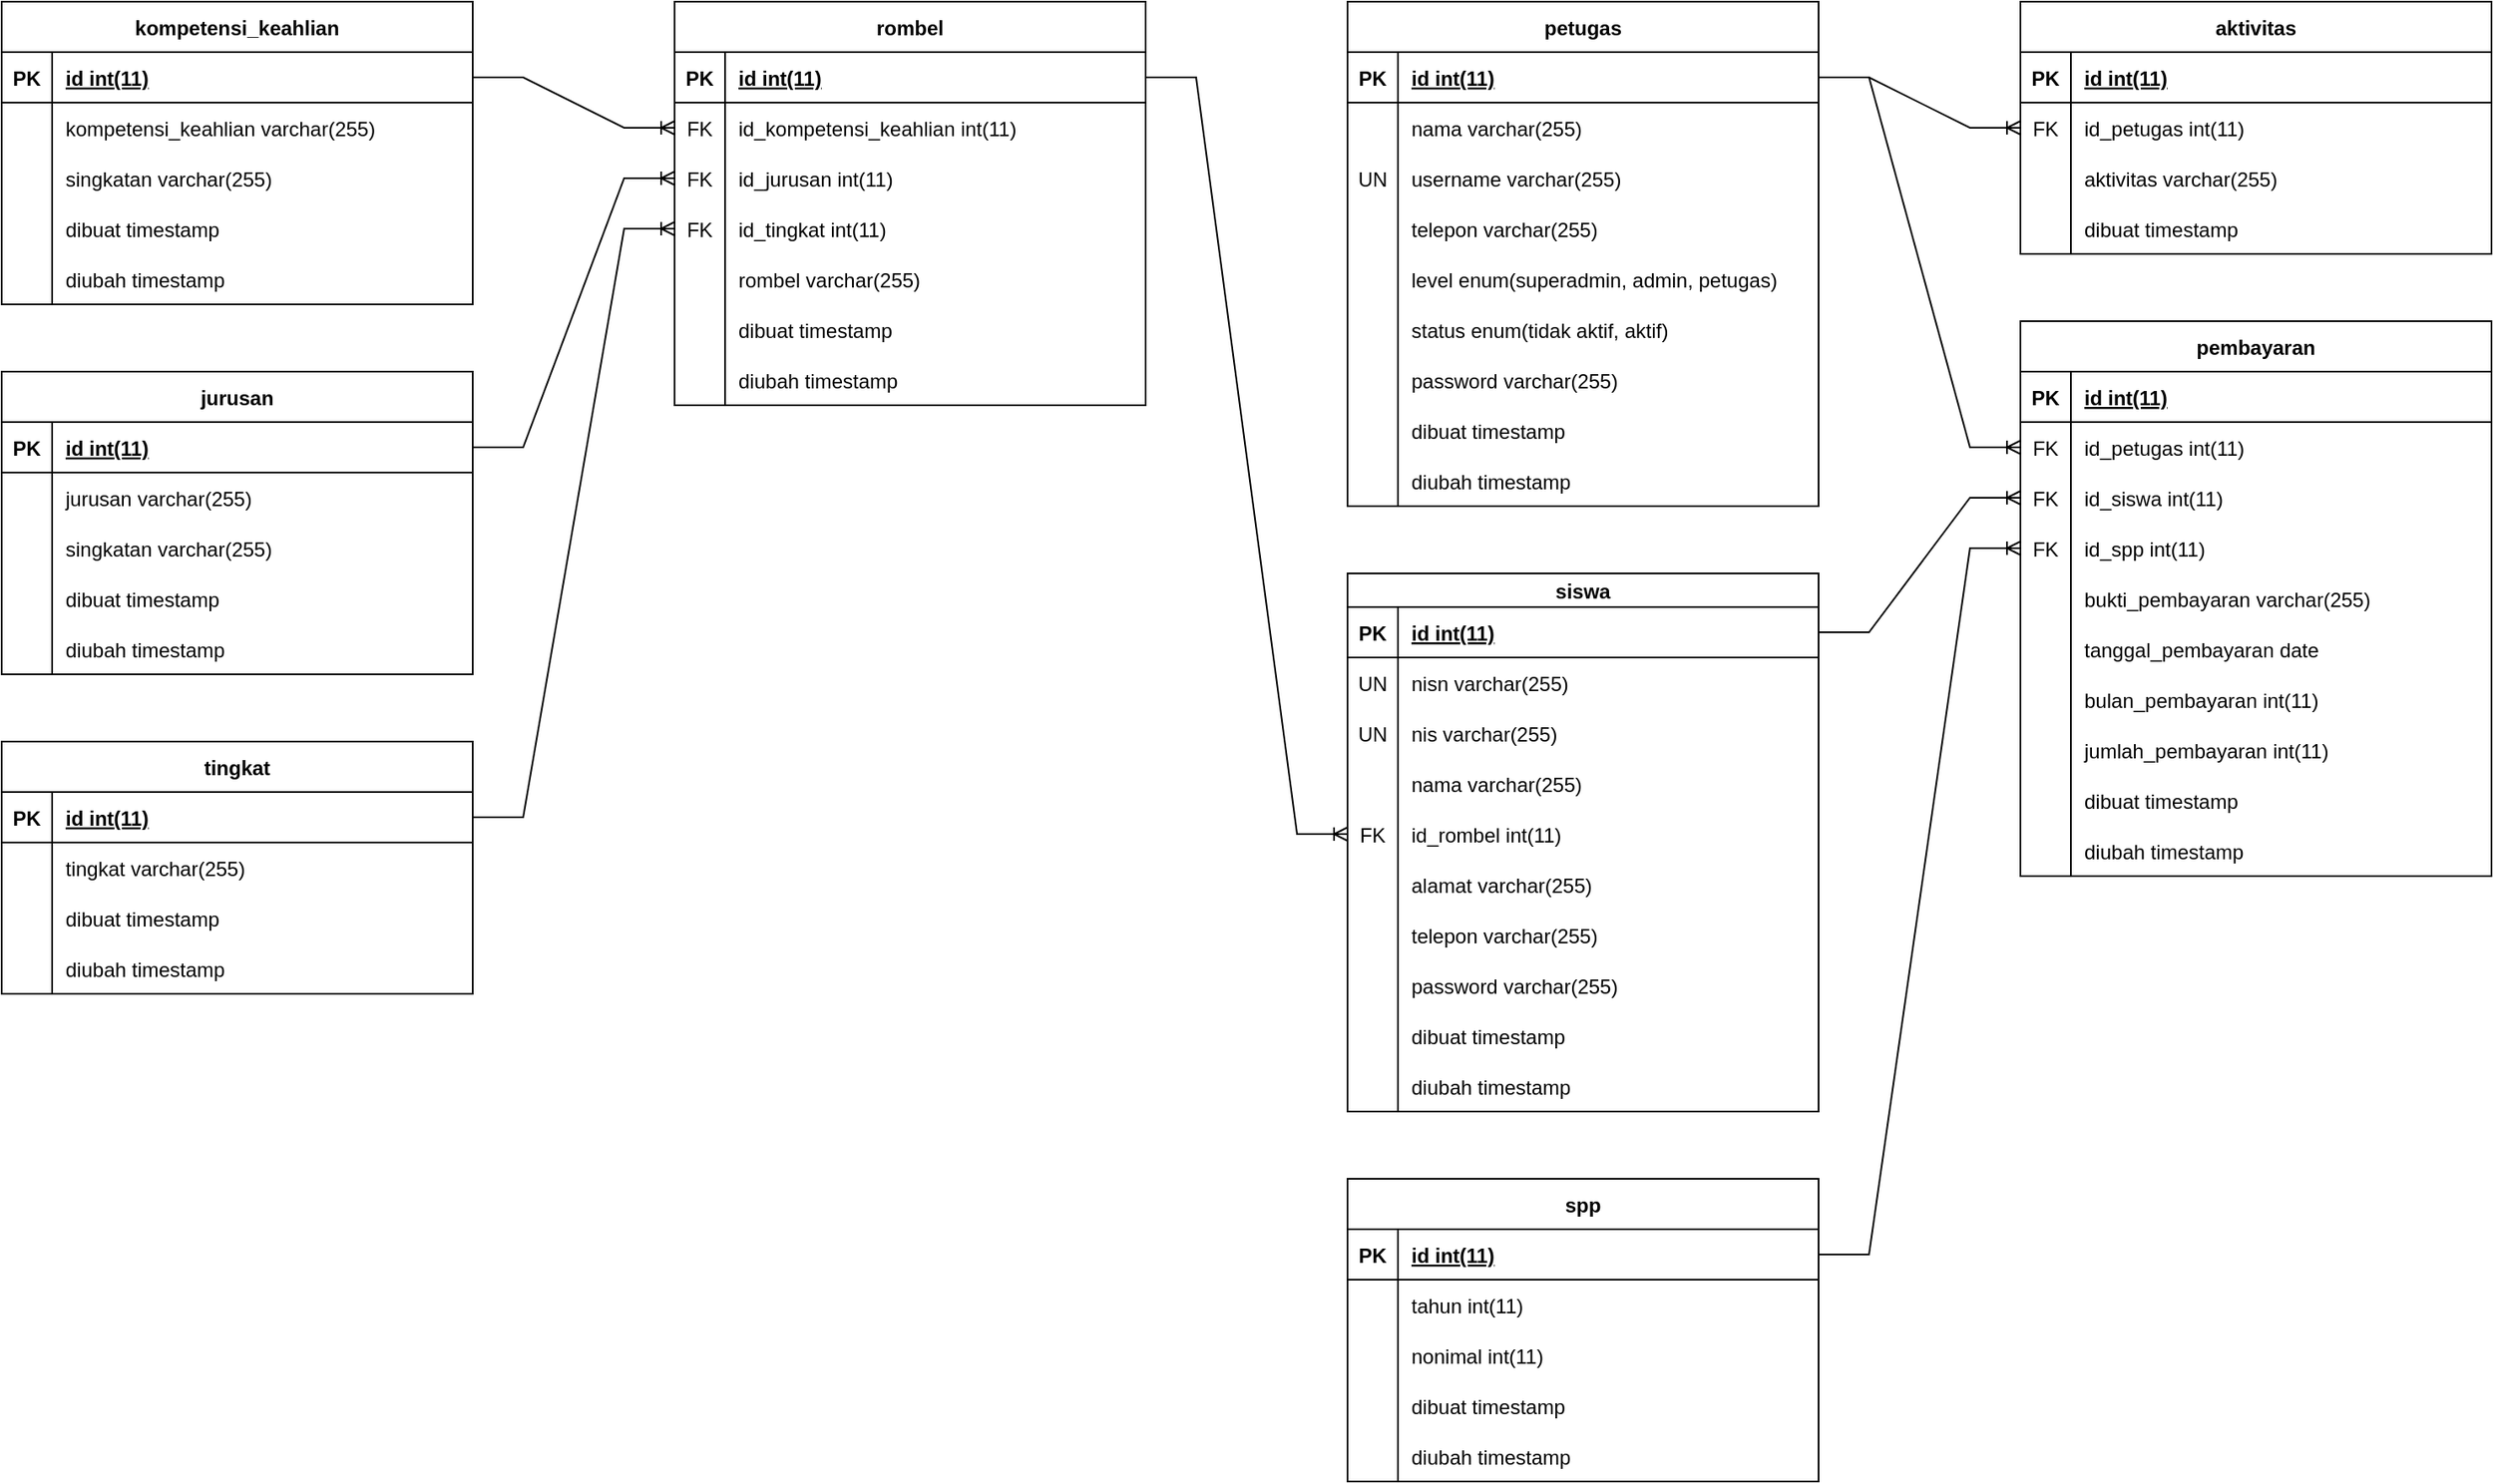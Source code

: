 <mxfile version="20.8.20" type="device"><diagram id="R2lEEEUBdFMjLlhIrx00" name="Page-1"><mxGraphModel dx="1646" dy="766" grid="1" gridSize="10" guides="1" tooltips="1" connect="1" arrows="1" fold="1" page="1" pageScale="1" pageWidth="850" pageHeight="1100" math="0" shadow="0" extFonts="Permanent Marker^https://fonts.googleapis.com/css?family=Permanent+Marker"><root><mxCell id="0"/><mxCell id="1" parent="0"/><mxCell id="wXGKFSdvV1g74nXEfCjE-93" value="rombel" style="shape=table;startSize=30;container=1;collapsible=1;childLayout=tableLayout;fixedRows=1;rowLines=0;fontStyle=1;align=center;resizeLast=1;" parent="1" vertex="1"><mxGeometry x="440" y="40" width="280" height="240" as="geometry"><mxRectangle x="120" y="120" width="100" height="30" as="alternateBounds"/></mxGeometry></mxCell><mxCell id="wXGKFSdvV1g74nXEfCjE-94" value="" style="shape=partialRectangle;collapsible=0;dropTarget=0;pointerEvents=0;fillColor=none;points=[[0,0.5],[1,0.5]];portConstraint=eastwest;top=0;left=0;right=0;bottom=1;" parent="wXGKFSdvV1g74nXEfCjE-93" vertex="1"><mxGeometry y="30" width="280" height="30" as="geometry"/></mxCell><mxCell id="wXGKFSdvV1g74nXEfCjE-95" value="PK" style="shape=partialRectangle;overflow=hidden;connectable=0;fillColor=none;top=0;left=0;bottom=0;right=0;fontStyle=1;" parent="wXGKFSdvV1g74nXEfCjE-94" vertex="1"><mxGeometry width="30" height="30" as="geometry"><mxRectangle width="30" height="30" as="alternateBounds"/></mxGeometry></mxCell><mxCell id="wXGKFSdvV1g74nXEfCjE-96" value="id int(11)" style="shape=partialRectangle;overflow=hidden;connectable=0;fillColor=none;top=0;left=0;bottom=0;right=0;align=left;spacingLeft=6;fontStyle=5;" parent="wXGKFSdvV1g74nXEfCjE-94" vertex="1"><mxGeometry x="30" width="250" height="30" as="geometry"><mxRectangle width="250" height="30" as="alternateBounds"/></mxGeometry></mxCell><mxCell id="Cknj2HCcm6hrUcxPKUG3-18" value="" style="shape=tableRow;horizontal=0;startSize=0;swimlaneHead=0;swimlaneBody=0;fillColor=none;collapsible=0;dropTarget=0;points=[[0,0.5],[1,0.5]];portConstraint=eastwest;top=0;left=0;right=0;bottom=0;" parent="wXGKFSdvV1g74nXEfCjE-93" vertex="1"><mxGeometry y="60" width="280" height="30" as="geometry"/></mxCell><mxCell id="Cknj2HCcm6hrUcxPKUG3-19" value="FK" style="shape=partialRectangle;connectable=0;fillColor=none;top=0;left=0;bottom=0;right=0;editable=1;overflow=hidden;" parent="Cknj2HCcm6hrUcxPKUG3-18" vertex="1"><mxGeometry width="30" height="30" as="geometry"><mxRectangle width="30" height="30" as="alternateBounds"/></mxGeometry></mxCell><mxCell id="Cknj2HCcm6hrUcxPKUG3-20" value="id_kompetensi_keahlian int(11)" style="shape=partialRectangle;connectable=0;fillColor=none;top=0;left=0;bottom=0;right=0;align=left;spacingLeft=6;overflow=hidden;" parent="Cknj2HCcm6hrUcxPKUG3-18" vertex="1"><mxGeometry x="30" width="250" height="30" as="geometry"><mxRectangle width="250" height="30" as="alternateBounds"/></mxGeometry></mxCell><mxCell id="Cknj2HCcm6hrUcxPKUG3-12" value="" style="shape=tableRow;horizontal=0;startSize=0;swimlaneHead=0;swimlaneBody=0;fillColor=none;collapsible=0;dropTarget=0;points=[[0,0.5],[1,0.5]];portConstraint=eastwest;top=0;left=0;right=0;bottom=0;" parent="wXGKFSdvV1g74nXEfCjE-93" vertex="1"><mxGeometry y="90" width="280" height="30" as="geometry"/></mxCell><mxCell id="Cknj2HCcm6hrUcxPKUG3-13" value="FK" style="shape=partialRectangle;connectable=0;fillColor=none;top=0;left=0;bottom=0;right=0;editable=1;overflow=hidden;" parent="Cknj2HCcm6hrUcxPKUG3-12" vertex="1"><mxGeometry width="30" height="30" as="geometry"><mxRectangle width="30" height="30" as="alternateBounds"/></mxGeometry></mxCell><mxCell id="Cknj2HCcm6hrUcxPKUG3-14" value="id_jurusan int(11)" style="shape=partialRectangle;connectable=0;fillColor=none;top=0;left=0;bottom=0;right=0;align=left;spacingLeft=6;overflow=hidden;" parent="Cknj2HCcm6hrUcxPKUG3-12" vertex="1"><mxGeometry x="30" width="250" height="30" as="geometry"><mxRectangle width="250" height="30" as="alternateBounds"/></mxGeometry></mxCell><mxCell id="Cknj2HCcm6hrUcxPKUG3-15" value="" style="shape=tableRow;horizontal=0;startSize=0;swimlaneHead=0;swimlaneBody=0;fillColor=none;collapsible=0;dropTarget=0;points=[[0,0.5],[1,0.5]];portConstraint=eastwest;top=0;left=0;right=0;bottom=0;" parent="wXGKFSdvV1g74nXEfCjE-93" vertex="1"><mxGeometry y="120" width="280" height="30" as="geometry"/></mxCell><mxCell id="Cknj2HCcm6hrUcxPKUG3-16" value="FK" style="shape=partialRectangle;connectable=0;fillColor=none;top=0;left=0;bottom=0;right=0;editable=1;overflow=hidden;" parent="Cknj2HCcm6hrUcxPKUG3-15" vertex="1"><mxGeometry width="30" height="30" as="geometry"><mxRectangle width="30" height="30" as="alternateBounds"/></mxGeometry></mxCell><mxCell id="Cknj2HCcm6hrUcxPKUG3-17" value="id_tingkat int(11)" style="shape=partialRectangle;connectable=0;fillColor=none;top=0;left=0;bottom=0;right=0;align=left;spacingLeft=6;overflow=hidden;" parent="Cknj2HCcm6hrUcxPKUG3-15" vertex="1"><mxGeometry x="30" width="250" height="30" as="geometry"><mxRectangle width="250" height="30" as="alternateBounds"/></mxGeometry></mxCell><mxCell id="wXGKFSdvV1g74nXEfCjE-112" value="" style="shape=tableRow;horizontal=0;startSize=0;swimlaneHead=0;swimlaneBody=0;fillColor=none;collapsible=0;dropTarget=0;points=[[0,0.5],[1,0.5]];portConstraint=eastwest;top=0;left=0;right=0;bottom=0;" parent="wXGKFSdvV1g74nXEfCjE-93" vertex="1"><mxGeometry y="150" width="280" height="30" as="geometry"/></mxCell><mxCell id="wXGKFSdvV1g74nXEfCjE-113" value="" style="shape=partialRectangle;connectable=0;fillColor=none;top=0;left=0;bottom=0;right=0;editable=1;overflow=hidden;" parent="wXGKFSdvV1g74nXEfCjE-112" vertex="1"><mxGeometry width="30" height="30" as="geometry"><mxRectangle width="30" height="30" as="alternateBounds"/></mxGeometry></mxCell><mxCell id="wXGKFSdvV1g74nXEfCjE-114" value="rombel varchar(255)" style="shape=partialRectangle;connectable=0;fillColor=none;top=0;left=0;bottom=0;right=0;align=left;spacingLeft=6;overflow=hidden;" parent="wXGKFSdvV1g74nXEfCjE-112" vertex="1"><mxGeometry x="30" width="250" height="30" as="geometry"><mxRectangle width="250" height="30" as="alternateBounds"/></mxGeometry></mxCell><mxCell id="Cknj2HCcm6hrUcxPKUG3-37" value="" style="shape=tableRow;horizontal=0;startSize=0;swimlaneHead=0;swimlaneBody=0;fillColor=none;collapsible=0;dropTarget=0;points=[[0,0.5],[1,0.5]];portConstraint=eastwest;top=0;left=0;right=0;bottom=0;" parent="wXGKFSdvV1g74nXEfCjE-93" vertex="1"><mxGeometry y="180" width="280" height="30" as="geometry"/></mxCell><mxCell id="Cknj2HCcm6hrUcxPKUG3-38" value="" style="shape=partialRectangle;connectable=0;fillColor=none;top=0;left=0;bottom=0;right=0;editable=1;overflow=hidden;" parent="Cknj2HCcm6hrUcxPKUG3-37" vertex="1"><mxGeometry width="30" height="30" as="geometry"><mxRectangle width="30" height="30" as="alternateBounds"/></mxGeometry></mxCell><mxCell id="Cknj2HCcm6hrUcxPKUG3-39" value="dibuat timestamp" style="shape=partialRectangle;connectable=0;fillColor=none;top=0;left=0;bottom=0;right=0;align=left;spacingLeft=6;overflow=hidden;" parent="Cknj2HCcm6hrUcxPKUG3-37" vertex="1"><mxGeometry x="30" width="250" height="30" as="geometry"><mxRectangle width="250" height="30" as="alternateBounds"/></mxGeometry></mxCell><mxCell id="Cknj2HCcm6hrUcxPKUG3-44" value="" style="shape=tableRow;horizontal=0;startSize=0;swimlaneHead=0;swimlaneBody=0;fillColor=none;collapsible=0;dropTarget=0;points=[[0,0.5],[1,0.5]];portConstraint=eastwest;top=0;left=0;right=0;bottom=0;" parent="wXGKFSdvV1g74nXEfCjE-93" vertex="1"><mxGeometry y="210" width="280" height="30" as="geometry"/></mxCell><mxCell id="Cknj2HCcm6hrUcxPKUG3-45" value="" style="shape=partialRectangle;connectable=0;fillColor=none;top=0;left=0;bottom=0;right=0;editable=1;overflow=hidden;" parent="Cknj2HCcm6hrUcxPKUG3-44" vertex="1"><mxGeometry width="30" height="30" as="geometry"><mxRectangle width="30" height="30" as="alternateBounds"/></mxGeometry></mxCell><mxCell id="Cknj2HCcm6hrUcxPKUG3-46" value="diubah timestamp" style="shape=partialRectangle;connectable=0;fillColor=none;top=0;left=0;bottom=0;right=0;align=left;spacingLeft=6;overflow=hidden;" parent="Cknj2HCcm6hrUcxPKUG3-44" vertex="1"><mxGeometry x="30" width="250" height="30" as="geometry"><mxRectangle width="250" height="30" as="alternateBounds"/></mxGeometry></mxCell><mxCell id="Cknj2HCcm6hrUcxPKUG3-50" value="kompetensi_keahlian" style="shape=table;startSize=30;container=1;collapsible=1;childLayout=tableLayout;fixedRows=1;rowLines=0;fontStyle=1;align=center;resizeLast=1;" parent="1" vertex="1"><mxGeometry x="40" y="40" width="280" height="180" as="geometry"><mxRectangle x="120" y="120" width="100" height="30" as="alternateBounds"/></mxGeometry></mxCell><mxCell id="Cknj2HCcm6hrUcxPKUG3-51" value="" style="shape=partialRectangle;collapsible=0;dropTarget=0;pointerEvents=0;fillColor=none;points=[[0,0.5],[1,0.5]];portConstraint=eastwest;top=0;left=0;right=0;bottom=1;" parent="Cknj2HCcm6hrUcxPKUG3-50" vertex="1"><mxGeometry y="30" width="280" height="30" as="geometry"/></mxCell><mxCell id="Cknj2HCcm6hrUcxPKUG3-52" value="PK" style="shape=partialRectangle;overflow=hidden;connectable=0;fillColor=none;top=0;left=0;bottom=0;right=0;fontStyle=1;" parent="Cknj2HCcm6hrUcxPKUG3-51" vertex="1"><mxGeometry width="30" height="30" as="geometry"><mxRectangle width="30" height="30" as="alternateBounds"/></mxGeometry></mxCell><mxCell id="Cknj2HCcm6hrUcxPKUG3-53" value="id int(11)" style="shape=partialRectangle;overflow=hidden;connectable=0;fillColor=none;top=0;left=0;bottom=0;right=0;align=left;spacingLeft=6;fontStyle=5;" parent="Cknj2HCcm6hrUcxPKUG3-51" vertex="1"><mxGeometry x="30" width="250" height="30" as="geometry"><mxRectangle width="250" height="30" as="alternateBounds"/></mxGeometry></mxCell><mxCell id="Cknj2HCcm6hrUcxPKUG3-63" value="" style="shape=tableRow;horizontal=0;startSize=0;swimlaneHead=0;swimlaneBody=0;fillColor=none;collapsible=0;dropTarget=0;points=[[0,0.5],[1,0.5]];portConstraint=eastwest;top=0;left=0;right=0;bottom=0;" parent="Cknj2HCcm6hrUcxPKUG3-50" vertex="1"><mxGeometry y="60" width="280" height="30" as="geometry"/></mxCell><mxCell id="Cknj2HCcm6hrUcxPKUG3-64" value="" style="shape=partialRectangle;connectable=0;fillColor=none;top=0;left=0;bottom=0;right=0;editable=1;overflow=hidden;" parent="Cknj2HCcm6hrUcxPKUG3-63" vertex="1"><mxGeometry width="30" height="30" as="geometry"><mxRectangle width="30" height="30" as="alternateBounds"/></mxGeometry></mxCell><mxCell id="Cknj2HCcm6hrUcxPKUG3-65" value="kompetensi_keahlian varchar(255)" style="shape=partialRectangle;connectable=0;fillColor=none;top=0;left=0;bottom=0;right=0;align=left;spacingLeft=6;overflow=hidden;" parent="Cknj2HCcm6hrUcxPKUG3-63" vertex="1"><mxGeometry x="30" width="250" height="30" as="geometry"><mxRectangle width="250" height="30" as="alternateBounds"/></mxGeometry></mxCell><mxCell id="nxmjODmbW8iOJ8BLZVnw-7" value="" style="shape=tableRow;horizontal=0;startSize=0;swimlaneHead=0;swimlaneBody=0;fillColor=none;collapsible=0;dropTarget=0;points=[[0,0.5],[1,0.5]];portConstraint=eastwest;top=0;left=0;right=0;bottom=0;" parent="Cknj2HCcm6hrUcxPKUG3-50" vertex="1"><mxGeometry y="90" width="280" height="30" as="geometry"/></mxCell><mxCell id="nxmjODmbW8iOJ8BLZVnw-8" value="" style="shape=partialRectangle;connectable=0;fillColor=none;top=0;left=0;bottom=0;right=0;editable=1;overflow=hidden;" parent="nxmjODmbW8iOJ8BLZVnw-7" vertex="1"><mxGeometry width="30" height="30" as="geometry"><mxRectangle width="30" height="30" as="alternateBounds"/></mxGeometry></mxCell><mxCell id="nxmjODmbW8iOJ8BLZVnw-9" value="singkatan varchar(255)" style="shape=partialRectangle;connectable=0;fillColor=none;top=0;left=0;bottom=0;right=0;align=left;spacingLeft=6;overflow=hidden;" parent="nxmjODmbW8iOJ8BLZVnw-7" vertex="1"><mxGeometry x="30" width="250" height="30" as="geometry"><mxRectangle width="250" height="30" as="alternateBounds"/></mxGeometry></mxCell><mxCell id="Cknj2HCcm6hrUcxPKUG3-66" value="" style="shape=tableRow;horizontal=0;startSize=0;swimlaneHead=0;swimlaneBody=0;fillColor=none;collapsible=0;dropTarget=0;points=[[0,0.5],[1,0.5]];portConstraint=eastwest;top=0;left=0;right=0;bottom=0;" parent="Cknj2HCcm6hrUcxPKUG3-50" vertex="1"><mxGeometry y="120" width="280" height="30" as="geometry"/></mxCell><mxCell id="Cknj2HCcm6hrUcxPKUG3-67" value="" style="shape=partialRectangle;connectable=0;fillColor=none;top=0;left=0;bottom=0;right=0;editable=1;overflow=hidden;" parent="Cknj2HCcm6hrUcxPKUG3-66" vertex="1"><mxGeometry width="30" height="30" as="geometry"><mxRectangle width="30" height="30" as="alternateBounds"/></mxGeometry></mxCell><mxCell id="Cknj2HCcm6hrUcxPKUG3-68" value="dibuat timestamp" style="shape=partialRectangle;connectable=0;fillColor=none;top=0;left=0;bottom=0;right=0;align=left;spacingLeft=6;overflow=hidden;" parent="Cknj2HCcm6hrUcxPKUG3-66" vertex="1"><mxGeometry x="30" width="250" height="30" as="geometry"><mxRectangle width="250" height="30" as="alternateBounds"/></mxGeometry></mxCell><mxCell id="Cknj2HCcm6hrUcxPKUG3-69" value="" style="shape=tableRow;horizontal=0;startSize=0;swimlaneHead=0;swimlaneBody=0;fillColor=none;collapsible=0;dropTarget=0;points=[[0,0.5],[1,0.5]];portConstraint=eastwest;top=0;left=0;right=0;bottom=0;" parent="Cknj2HCcm6hrUcxPKUG3-50" vertex="1"><mxGeometry y="150" width="280" height="30" as="geometry"/></mxCell><mxCell id="Cknj2HCcm6hrUcxPKUG3-70" value="" style="shape=partialRectangle;connectable=0;fillColor=none;top=0;left=0;bottom=0;right=0;editable=1;overflow=hidden;" parent="Cknj2HCcm6hrUcxPKUG3-69" vertex="1"><mxGeometry width="30" height="30" as="geometry"><mxRectangle width="30" height="30" as="alternateBounds"/></mxGeometry></mxCell><mxCell id="Cknj2HCcm6hrUcxPKUG3-71" value="diubah timestamp" style="shape=partialRectangle;connectable=0;fillColor=none;top=0;left=0;bottom=0;right=0;align=left;spacingLeft=6;overflow=hidden;" parent="Cknj2HCcm6hrUcxPKUG3-69" vertex="1"><mxGeometry x="30" width="250" height="30" as="geometry"><mxRectangle width="250" height="30" as="alternateBounds"/></mxGeometry></mxCell><mxCell id="Cknj2HCcm6hrUcxPKUG3-75" value="jurusan" style="shape=table;startSize=30;container=1;collapsible=1;childLayout=tableLayout;fixedRows=1;rowLines=0;fontStyle=1;align=center;resizeLast=1;" parent="1" vertex="1"><mxGeometry x="40" y="260" width="280" height="180" as="geometry"><mxRectangle x="120" y="120" width="100" height="30" as="alternateBounds"/></mxGeometry></mxCell><mxCell id="Cknj2HCcm6hrUcxPKUG3-76" value="" style="shape=partialRectangle;collapsible=0;dropTarget=0;pointerEvents=0;fillColor=none;points=[[0,0.5],[1,0.5]];portConstraint=eastwest;top=0;left=0;right=0;bottom=1;" parent="Cknj2HCcm6hrUcxPKUG3-75" vertex="1"><mxGeometry y="30" width="280" height="30" as="geometry"/></mxCell><mxCell id="Cknj2HCcm6hrUcxPKUG3-77" value="PK" style="shape=partialRectangle;overflow=hidden;connectable=0;fillColor=none;top=0;left=0;bottom=0;right=0;fontStyle=1;" parent="Cknj2HCcm6hrUcxPKUG3-76" vertex="1"><mxGeometry width="30" height="30" as="geometry"><mxRectangle width="30" height="30" as="alternateBounds"/></mxGeometry></mxCell><mxCell id="Cknj2HCcm6hrUcxPKUG3-78" value="id int(11)" style="shape=partialRectangle;overflow=hidden;connectable=0;fillColor=none;top=0;left=0;bottom=0;right=0;align=left;spacingLeft=6;fontStyle=5;" parent="Cknj2HCcm6hrUcxPKUG3-76" vertex="1"><mxGeometry x="30" width="250" height="30" as="geometry"><mxRectangle width="250" height="30" as="alternateBounds"/></mxGeometry></mxCell><mxCell id="Cknj2HCcm6hrUcxPKUG3-79" value="" style="shape=tableRow;horizontal=0;startSize=0;swimlaneHead=0;swimlaneBody=0;fillColor=none;collapsible=0;dropTarget=0;points=[[0,0.5],[1,0.5]];portConstraint=eastwest;top=0;left=0;right=0;bottom=0;" parent="Cknj2HCcm6hrUcxPKUG3-75" vertex="1"><mxGeometry y="60" width="280" height="30" as="geometry"/></mxCell><mxCell id="Cknj2HCcm6hrUcxPKUG3-80" value="" style="shape=partialRectangle;connectable=0;fillColor=none;top=0;left=0;bottom=0;right=0;editable=1;overflow=hidden;" parent="Cknj2HCcm6hrUcxPKUG3-79" vertex="1"><mxGeometry width="30" height="30" as="geometry"><mxRectangle width="30" height="30" as="alternateBounds"/></mxGeometry></mxCell><mxCell id="Cknj2HCcm6hrUcxPKUG3-81" value="jurusan varchar(255)" style="shape=partialRectangle;connectable=0;fillColor=none;top=0;left=0;bottom=0;right=0;align=left;spacingLeft=6;overflow=hidden;" parent="Cknj2HCcm6hrUcxPKUG3-79" vertex="1"><mxGeometry x="30" width="250" height="30" as="geometry"><mxRectangle width="250" height="30" as="alternateBounds"/></mxGeometry></mxCell><mxCell id="nxmjODmbW8iOJ8BLZVnw-10" value="" style="shape=tableRow;horizontal=0;startSize=0;swimlaneHead=0;swimlaneBody=0;fillColor=none;collapsible=0;dropTarget=0;points=[[0,0.5],[1,0.5]];portConstraint=eastwest;top=0;left=0;right=0;bottom=0;" parent="Cknj2HCcm6hrUcxPKUG3-75" vertex="1"><mxGeometry y="90" width="280" height="30" as="geometry"/></mxCell><mxCell id="nxmjODmbW8iOJ8BLZVnw-11" value="" style="shape=partialRectangle;connectable=0;fillColor=none;top=0;left=0;bottom=0;right=0;editable=1;overflow=hidden;" parent="nxmjODmbW8iOJ8BLZVnw-10" vertex="1"><mxGeometry width="30" height="30" as="geometry"><mxRectangle width="30" height="30" as="alternateBounds"/></mxGeometry></mxCell><mxCell id="nxmjODmbW8iOJ8BLZVnw-12" value="singkatan varchar(255)" style="shape=partialRectangle;connectable=0;fillColor=none;top=0;left=0;bottom=0;right=0;align=left;spacingLeft=6;overflow=hidden;" parent="nxmjODmbW8iOJ8BLZVnw-10" vertex="1"><mxGeometry x="30" width="250" height="30" as="geometry"><mxRectangle width="250" height="30" as="alternateBounds"/></mxGeometry></mxCell><mxCell id="Cknj2HCcm6hrUcxPKUG3-82" value="" style="shape=tableRow;horizontal=0;startSize=0;swimlaneHead=0;swimlaneBody=0;fillColor=none;collapsible=0;dropTarget=0;points=[[0,0.5],[1,0.5]];portConstraint=eastwest;top=0;left=0;right=0;bottom=0;" parent="Cknj2HCcm6hrUcxPKUG3-75" vertex="1"><mxGeometry y="120" width="280" height="30" as="geometry"/></mxCell><mxCell id="Cknj2HCcm6hrUcxPKUG3-83" value="" style="shape=partialRectangle;connectable=0;fillColor=none;top=0;left=0;bottom=0;right=0;editable=1;overflow=hidden;" parent="Cknj2HCcm6hrUcxPKUG3-82" vertex="1"><mxGeometry width="30" height="30" as="geometry"><mxRectangle width="30" height="30" as="alternateBounds"/></mxGeometry></mxCell><mxCell id="Cknj2HCcm6hrUcxPKUG3-84" value="dibuat timestamp" style="shape=partialRectangle;connectable=0;fillColor=none;top=0;left=0;bottom=0;right=0;align=left;spacingLeft=6;overflow=hidden;" parent="Cknj2HCcm6hrUcxPKUG3-82" vertex="1"><mxGeometry x="30" width="250" height="30" as="geometry"><mxRectangle width="250" height="30" as="alternateBounds"/></mxGeometry></mxCell><mxCell id="Cknj2HCcm6hrUcxPKUG3-85" value="" style="shape=tableRow;horizontal=0;startSize=0;swimlaneHead=0;swimlaneBody=0;fillColor=none;collapsible=0;dropTarget=0;points=[[0,0.5],[1,0.5]];portConstraint=eastwest;top=0;left=0;right=0;bottom=0;" parent="Cknj2HCcm6hrUcxPKUG3-75" vertex="1"><mxGeometry y="150" width="280" height="30" as="geometry"/></mxCell><mxCell id="Cknj2HCcm6hrUcxPKUG3-86" value="" style="shape=partialRectangle;connectable=0;fillColor=none;top=0;left=0;bottom=0;right=0;editable=1;overflow=hidden;" parent="Cknj2HCcm6hrUcxPKUG3-85" vertex="1"><mxGeometry width="30" height="30" as="geometry"><mxRectangle width="30" height="30" as="alternateBounds"/></mxGeometry></mxCell><mxCell id="Cknj2HCcm6hrUcxPKUG3-87" value="diubah timestamp" style="shape=partialRectangle;connectable=0;fillColor=none;top=0;left=0;bottom=0;right=0;align=left;spacingLeft=6;overflow=hidden;" parent="Cknj2HCcm6hrUcxPKUG3-85" vertex="1"><mxGeometry x="30" width="250" height="30" as="geometry"><mxRectangle width="250" height="30" as="alternateBounds"/></mxGeometry></mxCell><mxCell id="Cknj2HCcm6hrUcxPKUG3-91" value="tingkat" style="shape=table;startSize=30;container=1;collapsible=1;childLayout=tableLayout;fixedRows=1;rowLines=0;fontStyle=1;align=center;resizeLast=1;" parent="1" vertex="1"><mxGeometry x="40" y="480" width="280" height="150" as="geometry"><mxRectangle x="120" y="120" width="100" height="30" as="alternateBounds"/></mxGeometry></mxCell><mxCell id="Cknj2HCcm6hrUcxPKUG3-92" value="" style="shape=partialRectangle;collapsible=0;dropTarget=0;pointerEvents=0;fillColor=none;points=[[0,0.5],[1,0.5]];portConstraint=eastwest;top=0;left=0;right=0;bottom=1;" parent="Cknj2HCcm6hrUcxPKUG3-91" vertex="1"><mxGeometry y="30" width="280" height="30" as="geometry"/></mxCell><mxCell id="Cknj2HCcm6hrUcxPKUG3-93" value="PK" style="shape=partialRectangle;overflow=hidden;connectable=0;fillColor=none;top=0;left=0;bottom=0;right=0;fontStyle=1;" parent="Cknj2HCcm6hrUcxPKUG3-92" vertex="1"><mxGeometry width="30" height="30" as="geometry"><mxRectangle width="30" height="30" as="alternateBounds"/></mxGeometry></mxCell><mxCell id="Cknj2HCcm6hrUcxPKUG3-94" value="id int(11)" style="shape=partialRectangle;overflow=hidden;connectable=0;fillColor=none;top=0;left=0;bottom=0;right=0;align=left;spacingLeft=6;fontStyle=5;" parent="Cknj2HCcm6hrUcxPKUG3-92" vertex="1"><mxGeometry x="30" width="250" height="30" as="geometry"><mxRectangle width="250" height="30" as="alternateBounds"/></mxGeometry></mxCell><mxCell id="Cknj2HCcm6hrUcxPKUG3-95" value="" style="shape=tableRow;horizontal=0;startSize=0;swimlaneHead=0;swimlaneBody=0;fillColor=none;collapsible=0;dropTarget=0;points=[[0,0.5],[1,0.5]];portConstraint=eastwest;top=0;left=0;right=0;bottom=0;" parent="Cknj2HCcm6hrUcxPKUG3-91" vertex="1"><mxGeometry y="60" width="280" height="30" as="geometry"/></mxCell><mxCell id="Cknj2HCcm6hrUcxPKUG3-96" value="" style="shape=partialRectangle;connectable=0;fillColor=none;top=0;left=0;bottom=0;right=0;editable=1;overflow=hidden;" parent="Cknj2HCcm6hrUcxPKUG3-95" vertex="1"><mxGeometry width="30" height="30" as="geometry"><mxRectangle width="30" height="30" as="alternateBounds"/></mxGeometry></mxCell><mxCell id="Cknj2HCcm6hrUcxPKUG3-97" value="tingkat varchar(255)" style="shape=partialRectangle;connectable=0;fillColor=none;top=0;left=0;bottom=0;right=0;align=left;spacingLeft=6;overflow=hidden;" parent="Cknj2HCcm6hrUcxPKUG3-95" vertex="1"><mxGeometry x="30" width="250" height="30" as="geometry"><mxRectangle width="250" height="30" as="alternateBounds"/></mxGeometry></mxCell><mxCell id="Cknj2HCcm6hrUcxPKUG3-98" value="" style="shape=tableRow;horizontal=0;startSize=0;swimlaneHead=0;swimlaneBody=0;fillColor=none;collapsible=0;dropTarget=0;points=[[0,0.5],[1,0.5]];portConstraint=eastwest;top=0;left=0;right=0;bottom=0;" parent="Cknj2HCcm6hrUcxPKUG3-91" vertex="1"><mxGeometry y="90" width="280" height="30" as="geometry"/></mxCell><mxCell id="Cknj2HCcm6hrUcxPKUG3-99" value="" style="shape=partialRectangle;connectable=0;fillColor=none;top=0;left=0;bottom=0;right=0;editable=1;overflow=hidden;" parent="Cknj2HCcm6hrUcxPKUG3-98" vertex="1"><mxGeometry width="30" height="30" as="geometry"><mxRectangle width="30" height="30" as="alternateBounds"/></mxGeometry></mxCell><mxCell id="Cknj2HCcm6hrUcxPKUG3-100" value="dibuat timestamp" style="shape=partialRectangle;connectable=0;fillColor=none;top=0;left=0;bottom=0;right=0;align=left;spacingLeft=6;overflow=hidden;" parent="Cknj2HCcm6hrUcxPKUG3-98" vertex="1"><mxGeometry x="30" width="250" height="30" as="geometry"><mxRectangle width="250" height="30" as="alternateBounds"/></mxGeometry></mxCell><mxCell id="Cknj2HCcm6hrUcxPKUG3-101" value="" style="shape=tableRow;horizontal=0;startSize=0;swimlaneHead=0;swimlaneBody=0;fillColor=none;collapsible=0;dropTarget=0;points=[[0,0.5],[1,0.5]];portConstraint=eastwest;top=0;left=0;right=0;bottom=0;" parent="Cknj2HCcm6hrUcxPKUG3-91" vertex="1"><mxGeometry y="120" width="280" height="30" as="geometry"/></mxCell><mxCell id="Cknj2HCcm6hrUcxPKUG3-102" value="" style="shape=partialRectangle;connectable=0;fillColor=none;top=0;left=0;bottom=0;right=0;editable=1;overflow=hidden;" parent="Cknj2HCcm6hrUcxPKUG3-101" vertex="1"><mxGeometry width="30" height="30" as="geometry"><mxRectangle width="30" height="30" as="alternateBounds"/></mxGeometry></mxCell><mxCell id="Cknj2HCcm6hrUcxPKUG3-103" value="diubah timestamp" style="shape=partialRectangle;connectable=0;fillColor=none;top=0;left=0;bottom=0;right=0;align=left;spacingLeft=6;overflow=hidden;" parent="Cknj2HCcm6hrUcxPKUG3-101" vertex="1"><mxGeometry x="30" width="250" height="30" as="geometry"><mxRectangle width="250" height="30" as="alternateBounds"/></mxGeometry></mxCell><mxCell id="Cknj2HCcm6hrUcxPKUG3-107" value="" style="edgeStyle=entityRelationEdgeStyle;fontSize=12;html=1;endArrow=ERoneToMany;rounded=0;exitX=1;exitY=0.5;exitDx=0;exitDy=0;entryX=0;entryY=0.5;entryDx=0;entryDy=0;" parent="1" source="Cknj2HCcm6hrUcxPKUG3-51" target="Cknj2HCcm6hrUcxPKUG3-18" edge="1"><mxGeometry width="100" height="100" relative="1" as="geometry"><mxPoint x="380" y="430" as="sourcePoint"/><mxPoint x="480" y="330" as="targetPoint"/></mxGeometry></mxCell><mxCell id="Cknj2HCcm6hrUcxPKUG3-109" value="" style="edgeStyle=entityRelationEdgeStyle;fontSize=12;html=1;endArrow=ERoneToMany;rounded=0;entryX=0;entryY=0.5;entryDx=0;entryDy=0;" parent="1" source="Cknj2HCcm6hrUcxPKUG3-76" target="Cknj2HCcm6hrUcxPKUG3-12" edge="1"><mxGeometry width="100" height="100" relative="1" as="geometry"><mxPoint x="290.0" y="95" as="sourcePoint"/><mxPoint x="410.0" y="125" as="targetPoint"/></mxGeometry></mxCell><mxCell id="Cknj2HCcm6hrUcxPKUG3-110" value="" style="edgeStyle=entityRelationEdgeStyle;fontSize=12;html=1;endArrow=ERoneToMany;rounded=0;exitX=1;exitY=0.5;exitDx=0;exitDy=0;entryX=0;entryY=0.5;entryDx=0;entryDy=0;" parent="1" source="Cknj2HCcm6hrUcxPKUG3-92" target="Cknj2HCcm6hrUcxPKUG3-15" edge="1"><mxGeometry width="100" height="100" relative="1" as="geometry"><mxPoint x="390.0" y="530" as="sourcePoint"/><mxPoint x="510.0" y="560" as="targetPoint"/></mxGeometry></mxCell><mxCell id="Cknj2HCcm6hrUcxPKUG3-111" value="siswa" style="shape=table;startSize=20;container=1;collapsible=1;childLayout=tableLayout;fixedRows=1;rowLines=0;fontStyle=1;align=center;resizeLast=1;" parent="1" vertex="1"><mxGeometry x="840" y="380" width="280" height="320" as="geometry"><mxRectangle x="120" y="120" width="100" height="30" as="alternateBounds"/></mxGeometry></mxCell><mxCell id="Cknj2HCcm6hrUcxPKUG3-112" value="" style="shape=partialRectangle;collapsible=0;dropTarget=0;pointerEvents=0;fillColor=none;points=[[0,0.5],[1,0.5]];portConstraint=eastwest;top=0;left=0;right=0;bottom=1;" parent="Cknj2HCcm6hrUcxPKUG3-111" vertex="1"><mxGeometry y="20" width="280" height="30" as="geometry"/></mxCell><mxCell id="Cknj2HCcm6hrUcxPKUG3-113" value="PK" style="shape=partialRectangle;overflow=hidden;connectable=0;fillColor=none;top=0;left=0;bottom=0;right=0;fontStyle=1;" parent="Cknj2HCcm6hrUcxPKUG3-112" vertex="1"><mxGeometry width="30" height="30" as="geometry"><mxRectangle width="30" height="30" as="alternateBounds"/></mxGeometry></mxCell><mxCell id="Cknj2HCcm6hrUcxPKUG3-114" value="id int(11)" style="shape=partialRectangle;overflow=hidden;connectable=0;fillColor=none;top=0;left=0;bottom=0;right=0;align=left;spacingLeft=6;fontStyle=5;" parent="Cknj2HCcm6hrUcxPKUG3-112" vertex="1"><mxGeometry x="30" width="250" height="30" as="geometry"><mxRectangle width="250" height="30" as="alternateBounds"/></mxGeometry></mxCell><mxCell id="Cknj2HCcm6hrUcxPKUG3-115" value="" style="shape=tableRow;horizontal=0;startSize=0;swimlaneHead=0;swimlaneBody=0;fillColor=none;collapsible=0;dropTarget=0;points=[[0,0.5],[1,0.5]];portConstraint=eastwest;top=0;left=0;right=0;bottom=0;" parent="Cknj2HCcm6hrUcxPKUG3-111" vertex="1"><mxGeometry y="50" width="280" height="30" as="geometry"/></mxCell><mxCell id="Cknj2HCcm6hrUcxPKUG3-116" value="UN" style="shape=partialRectangle;connectable=0;fillColor=none;top=0;left=0;bottom=0;right=0;editable=1;overflow=hidden;" parent="Cknj2HCcm6hrUcxPKUG3-115" vertex="1"><mxGeometry width="30" height="30" as="geometry"><mxRectangle width="30" height="30" as="alternateBounds"/></mxGeometry></mxCell><mxCell id="Cknj2HCcm6hrUcxPKUG3-117" value="nisn varchar(255)" style="shape=partialRectangle;connectable=0;fillColor=none;top=0;left=0;bottom=0;right=0;align=left;spacingLeft=6;overflow=hidden;" parent="Cknj2HCcm6hrUcxPKUG3-115" vertex="1"><mxGeometry x="30" width="250" height="30" as="geometry"><mxRectangle width="250" height="30" as="alternateBounds"/></mxGeometry></mxCell><mxCell id="Cknj2HCcm6hrUcxPKUG3-118" value="" style="shape=tableRow;horizontal=0;startSize=0;swimlaneHead=0;swimlaneBody=0;fillColor=none;collapsible=0;dropTarget=0;points=[[0,0.5],[1,0.5]];portConstraint=eastwest;top=0;left=0;right=0;bottom=0;" parent="Cknj2HCcm6hrUcxPKUG3-111" vertex="1"><mxGeometry y="80" width="280" height="30" as="geometry"/></mxCell><mxCell id="Cknj2HCcm6hrUcxPKUG3-119" value="UN" style="shape=partialRectangle;connectable=0;fillColor=none;top=0;left=0;bottom=0;right=0;editable=1;overflow=hidden;" parent="Cknj2HCcm6hrUcxPKUG3-118" vertex="1"><mxGeometry width="30" height="30" as="geometry"><mxRectangle width="30" height="30" as="alternateBounds"/></mxGeometry></mxCell><mxCell id="Cknj2HCcm6hrUcxPKUG3-120" value="nis varchar(255)" style="shape=partialRectangle;connectable=0;fillColor=none;top=0;left=0;bottom=0;right=0;align=left;spacingLeft=6;overflow=hidden;" parent="Cknj2HCcm6hrUcxPKUG3-118" vertex="1"><mxGeometry x="30" width="250" height="30" as="geometry"><mxRectangle width="250" height="30" as="alternateBounds"/></mxGeometry></mxCell><mxCell id="Cknj2HCcm6hrUcxPKUG3-121" value="" style="shape=tableRow;horizontal=0;startSize=0;swimlaneHead=0;swimlaneBody=0;fillColor=none;collapsible=0;dropTarget=0;points=[[0,0.5],[1,0.5]];portConstraint=eastwest;top=0;left=0;right=0;bottom=0;" parent="Cknj2HCcm6hrUcxPKUG3-111" vertex="1"><mxGeometry y="110" width="280" height="30" as="geometry"/></mxCell><mxCell id="Cknj2HCcm6hrUcxPKUG3-122" value="" style="shape=partialRectangle;connectable=0;fillColor=none;top=0;left=0;bottom=0;right=0;editable=1;overflow=hidden;" parent="Cknj2HCcm6hrUcxPKUG3-121" vertex="1"><mxGeometry width="30" height="30" as="geometry"><mxRectangle width="30" height="30" as="alternateBounds"/></mxGeometry></mxCell><mxCell id="Cknj2HCcm6hrUcxPKUG3-123" value="nama varchar(255)" style="shape=partialRectangle;connectable=0;fillColor=none;top=0;left=0;bottom=0;right=0;align=left;spacingLeft=6;overflow=hidden;" parent="Cknj2HCcm6hrUcxPKUG3-121" vertex="1"><mxGeometry x="30" width="250" height="30" as="geometry"><mxRectangle width="250" height="30" as="alternateBounds"/></mxGeometry></mxCell><mxCell id="Cknj2HCcm6hrUcxPKUG3-124" value="" style="shape=tableRow;horizontal=0;startSize=0;swimlaneHead=0;swimlaneBody=0;fillColor=none;collapsible=0;dropTarget=0;points=[[0,0.5],[1,0.5]];portConstraint=eastwest;top=0;left=0;right=0;bottom=0;" parent="Cknj2HCcm6hrUcxPKUG3-111" vertex="1"><mxGeometry y="140" width="280" height="30" as="geometry"/></mxCell><mxCell id="Cknj2HCcm6hrUcxPKUG3-125" value="FK" style="shape=partialRectangle;connectable=0;fillColor=none;top=0;left=0;bottom=0;right=0;editable=1;overflow=hidden;" parent="Cknj2HCcm6hrUcxPKUG3-124" vertex="1"><mxGeometry width="30" height="30" as="geometry"><mxRectangle width="30" height="30" as="alternateBounds"/></mxGeometry></mxCell><mxCell id="Cknj2HCcm6hrUcxPKUG3-126" value="id_rombel int(11)" style="shape=partialRectangle;connectable=0;fillColor=none;top=0;left=0;bottom=0;right=0;align=left;spacingLeft=6;overflow=hidden;" parent="Cknj2HCcm6hrUcxPKUG3-124" vertex="1"><mxGeometry x="30" width="250" height="30" as="geometry"><mxRectangle width="250" height="30" as="alternateBounds"/></mxGeometry></mxCell><mxCell id="Cknj2HCcm6hrUcxPKUG3-136" value="" style="shape=tableRow;horizontal=0;startSize=0;swimlaneHead=0;swimlaneBody=0;fillColor=none;collapsible=0;dropTarget=0;points=[[0,0.5],[1,0.5]];portConstraint=eastwest;top=0;left=0;right=0;bottom=0;" parent="Cknj2HCcm6hrUcxPKUG3-111" vertex="1"><mxGeometry y="170" width="280" height="30" as="geometry"/></mxCell><mxCell id="Cknj2HCcm6hrUcxPKUG3-137" value="" style="shape=partialRectangle;connectable=0;fillColor=none;top=0;left=0;bottom=0;right=0;editable=1;overflow=hidden;" parent="Cknj2HCcm6hrUcxPKUG3-136" vertex="1"><mxGeometry width="30" height="30" as="geometry"><mxRectangle width="30" height="30" as="alternateBounds"/></mxGeometry></mxCell><mxCell id="Cknj2HCcm6hrUcxPKUG3-138" value="alamat varchar(255)" style="shape=partialRectangle;connectable=0;fillColor=none;top=0;left=0;bottom=0;right=0;align=left;spacingLeft=6;overflow=hidden;" parent="Cknj2HCcm6hrUcxPKUG3-136" vertex="1"><mxGeometry x="30" width="250" height="30" as="geometry"><mxRectangle width="250" height="30" as="alternateBounds"/></mxGeometry></mxCell><mxCell id="Cknj2HCcm6hrUcxPKUG3-139" value="" style="shape=tableRow;horizontal=0;startSize=0;swimlaneHead=0;swimlaneBody=0;fillColor=none;collapsible=0;dropTarget=0;points=[[0,0.5],[1,0.5]];portConstraint=eastwest;top=0;left=0;right=0;bottom=0;" parent="Cknj2HCcm6hrUcxPKUG3-111" vertex="1"><mxGeometry y="200" width="280" height="30" as="geometry"/></mxCell><mxCell id="Cknj2HCcm6hrUcxPKUG3-140" value="" style="shape=partialRectangle;connectable=0;fillColor=none;top=0;left=0;bottom=0;right=0;editable=1;overflow=hidden;" parent="Cknj2HCcm6hrUcxPKUG3-139" vertex="1"><mxGeometry width="30" height="30" as="geometry"><mxRectangle width="30" height="30" as="alternateBounds"/></mxGeometry></mxCell><mxCell id="Cknj2HCcm6hrUcxPKUG3-141" value="telepon varchar(255)" style="shape=partialRectangle;connectable=0;fillColor=none;top=0;left=0;bottom=0;right=0;align=left;spacingLeft=6;overflow=hidden;" parent="Cknj2HCcm6hrUcxPKUG3-139" vertex="1"><mxGeometry x="30" width="250" height="30" as="geometry"><mxRectangle width="250" height="30" as="alternateBounds"/></mxGeometry></mxCell><mxCell id="1Ozo9hba8Z0W75I7qPNu-48" value="" style="shape=tableRow;horizontal=0;startSize=0;swimlaneHead=0;swimlaneBody=0;fillColor=none;collapsible=0;dropTarget=0;points=[[0,0.5],[1,0.5]];portConstraint=eastwest;top=0;left=0;right=0;bottom=0;" parent="Cknj2HCcm6hrUcxPKUG3-111" vertex="1"><mxGeometry y="230" width="280" height="30" as="geometry"/></mxCell><mxCell id="1Ozo9hba8Z0W75I7qPNu-49" value="" style="shape=partialRectangle;connectable=0;fillColor=none;top=0;left=0;bottom=0;right=0;editable=1;overflow=hidden;" parent="1Ozo9hba8Z0W75I7qPNu-48" vertex="1"><mxGeometry width="30" height="30" as="geometry"><mxRectangle width="30" height="30" as="alternateBounds"/></mxGeometry></mxCell><mxCell id="1Ozo9hba8Z0W75I7qPNu-50" value="password varchar(255)" style="shape=partialRectangle;connectable=0;fillColor=none;top=0;left=0;bottom=0;right=0;align=left;spacingLeft=6;overflow=hidden;" parent="1Ozo9hba8Z0W75I7qPNu-48" vertex="1"><mxGeometry x="30" width="250" height="30" as="geometry"><mxRectangle width="250" height="30" as="alternateBounds"/></mxGeometry></mxCell><mxCell id="Cknj2HCcm6hrUcxPKUG3-127" value="" style="shape=tableRow;horizontal=0;startSize=0;swimlaneHead=0;swimlaneBody=0;fillColor=none;collapsible=0;dropTarget=0;points=[[0,0.5],[1,0.5]];portConstraint=eastwest;top=0;left=0;right=0;bottom=0;" parent="Cknj2HCcm6hrUcxPKUG3-111" vertex="1"><mxGeometry y="260" width="280" height="30" as="geometry"/></mxCell><mxCell id="Cknj2HCcm6hrUcxPKUG3-128" value="" style="shape=partialRectangle;connectable=0;fillColor=none;top=0;left=0;bottom=0;right=0;editable=1;overflow=hidden;" parent="Cknj2HCcm6hrUcxPKUG3-127" vertex="1"><mxGeometry width="30" height="30" as="geometry"><mxRectangle width="30" height="30" as="alternateBounds"/></mxGeometry></mxCell><mxCell id="Cknj2HCcm6hrUcxPKUG3-129" value="dibuat timestamp" style="shape=partialRectangle;connectable=0;fillColor=none;top=0;left=0;bottom=0;right=0;align=left;spacingLeft=6;overflow=hidden;" parent="Cknj2HCcm6hrUcxPKUG3-127" vertex="1"><mxGeometry x="30" width="250" height="30" as="geometry"><mxRectangle width="250" height="30" as="alternateBounds"/></mxGeometry></mxCell><mxCell id="Cknj2HCcm6hrUcxPKUG3-130" value="" style="shape=tableRow;horizontal=0;startSize=0;swimlaneHead=0;swimlaneBody=0;fillColor=none;collapsible=0;dropTarget=0;points=[[0,0.5],[1,0.5]];portConstraint=eastwest;top=0;left=0;right=0;bottom=0;" parent="Cknj2HCcm6hrUcxPKUG3-111" vertex="1"><mxGeometry y="290" width="280" height="30" as="geometry"/></mxCell><mxCell id="Cknj2HCcm6hrUcxPKUG3-131" value="" style="shape=partialRectangle;connectable=0;fillColor=none;top=0;left=0;bottom=0;right=0;editable=1;overflow=hidden;" parent="Cknj2HCcm6hrUcxPKUG3-130" vertex="1"><mxGeometry width="30" height="30" as="geometry"><mxRectangle width="30" height="30" as="alternateBounds"/></mxGeometry></mxCell><mxCell id="Cknj2HCcm6hrUcxPKUG3-132" value="diubah timestamp" style="shape=partialRectangle;connectable=0;fillColor=none;top=0;left=0;bottom=0;right=0;align=left;spacingLeft=6;overflow=hidden;" parent="Cknj2HCcm6hrUcxPKUG3-130" vertex="1"><mxGeometry x="30" width="250" height="30" as="geometry"><mxRectangle width="250" height="30" as="alternateBounds"/></mxGeometry></mxCell><mxCell id="Cknj2HCcm6hrUcxPKUG3-142" value="" style="edgeStyle=entityRelationEdgeStyle;fontSize=12;html=1;endArrow=ERoneToMany;rounded=0;exitX=1;exitY=0.5;exitDx=0;exitDy=0;entryX=0;entryY=0.5;entryDx=0;entryDy=0;" parent="1" source="wXGKFSdvV1g74nXEfCjE-94" target="Cknj2HCcm6hrUcxPKUG3-124" edge="1"><mxGeometry width="100" height="100" relative="1" as="geometry"><mxPoint x="630" y="440" as="sourcePoint"/><mxPoint x="730" y="340" as="targetPoint"/></mxGeometry></mxCell><mxCell id="Cknj2HCcm6hrUcxPKUG3-174" value="pembayaran" style="shape=table;startSize=30;container=1;collapsible=1;childLayout=tableLayout;fixedRows=1;rowLines=0;fontStyle=1;align=center;resizeLast=1;" parent="1" vertex="1"><mxGeometry x="1240" y="230" width="280" height="330" as="geometry"><mxRectangle x="120" y="120" width="100" height="30" as="alternateBounds"/></mxGeometry></mxCell><mxCell id="Cknj2HCcm6hrUcxPKUG3-175" value="" style="shape=partialRectangle;collapsible=0;dropTarget=0;pointerEvents=0;fillColor=none;points=[[0,0.5],[1,0.5]];portConstraint=eastwest;top=0;left=0;right=0;bottom=1;" parent="Cknj2HCcm6hrUcxPKUG3-174" vertex="1"><mxGeometry y="30" width="280" height="30" as="geometry"/></mxCell><mxCell id="Cknj2HCcm6hrUcxPKUG3-176" value="PK" style="shape=partialRectangle;overflow=hidden;connectable=0;fillColor=none;top=0;left=0;bottom=0;right=0;fontStyle=1;" parent="Cknj2HCcm6hrUcxPKUG3-175" vertex="1"><mxGeometry width="30" height="30" as="geometry"><mxRectangle width="30" height="30" as="alternateBounds"/></mxGeometry></mxCell><mxCell id="Cknj2HCcm6hrUcxPKUG3-177" value="id int(11)" style="shape=partialRectangle;overflow=hidden;connectable=0;fillColor=none;top=0;left=0;bottom=0;right=0;align=left;spacingLeft=6;fontStyle=5;" parent="Cknj2HCcm6hrUcxPKUG3-175" vertex="1"><mxGeometry x="30" width="250" height="30" as="geometry"><mxRectangle width="250" height="30" as="alternateBounds"/></mxGeometry></mxCell><mxCell id="Cknj2HCcm6hrUcxPKUG3-178" value="" style="shape=tableRow;horizontal=0;startSize=0;swimlaneHead=0;swimlaneBody=0;fillColor=none;collapsible=0;dropTarget=0;points=[[0,0.5],[1,0.5]];portConstraint=eastwest;top=0;left=0;right=0;bottom=0;" parent="Cknj2HCcm6hrUcxPKUG3-174" vertex="1"><mxGeometry y="60" width="280" height="30" as="geometry"/></mxCell><mxCell id="Cknj2HCcm6hrUcxPKUG3-179" value="FK" style="shape=partialRectangle;connectable=0;fillColor=none;top=0;left=0;bottom=0;right=0;editable=1;overflow=hidden;" parent="Cknj2HCcm6hrUcxPKUG3-178" vertex="1"><mxGeometry width="30" height="30" as="geometry"><mxRectangle width="30" height="30" as="alternateBounds"/></mxGeometry></mxCell><mxCell id="Cknj2HCcm6hrUcxPKUG3-180" value="id_petugas int(11)" style="shape=partialRectangle;connectable=0;fillColor=none;top=0;left=0;bottom=0;right=0;align=left;spacingLeft=6;overflow=hidden;" parent="Cknj2HCcm6hrUcxPKUG3-178" vertex="1"><mxGeometry x="30" width="250" height="30" as="geometry"><mxRectangle width="250" height="30" as="alternateBounds"/></mxGeometry></mxCell><mxCell id="Cknj2HCcm6hrUcxPKUG3-190" value="" style="shape=tableRow;horizontal=0;startSize=0;swimlaneHead=0;swimlaneBody=0;fillColor=none;collapsible=0;dropTarget=0;points=[[0,0.5],[1,0.5]];portConstraint=eastwest;top=0;left=0;right=0;bottom=0;" parent="Cknj2HCcm6hrUcxPKUG3-174" vertex="1"><mxGeometry y="90" width="280" height="30" as="geometry"/></mxCell><mxCell id="Cknj2HCcm6hrUcxPKUG3-191" value="FK" style="shape=partialRectangle;connectable=0;fillColor=none;top=0;left=0;bottom=0;right=0;editable=1;overflow=hidden;" parent="Cknj2HCcm6hrUcxPKUG3-190" vertex="1"><mxGeometry width="30" height="30" as="geometry"><mxRectangle width="30" height="30" as="alternateBounds"/></mxGeometry></mxCell><mxCell id="Cknj2HCcm6hrUcxPKUG3-192" value="id_siswa int(11)" style="shape=partialRectangle;connectable=0;fillColor=none;top=0;left=0;bottom=0;right=0;align=left;spacingLeft=6;overflow=hidden;" parent="Cknj2HCcm6hrUcxPKUG3-190" vertex="1"><mxGeometry x="30" width="250" height="30" as="geometry"><mxRectangle width="250" height="30" as="alternateBounds"/></mxGeometry></mxCell><mxCell id="1Ozo9hba8Z0W75I7qPNu-4" value="" style="shape=tableRow;horizontal=0;startSize=0;swimlaneHead=0;swimlaneBody=0;fillColor=none;collapsible=0;dropTarget=0;points=[[0,0.5],[1,0.5]];portConstraint=eastwest;top=0;left=0;right=0;bottom=0;" parent="Cknj2HCcm6hrUcxPKUG3-174" vertex="1"><mxGeometry y="120" width="280" height="30" as="geometry"/></mxCell><mxCell id="1Ozo9hba8Z0W75I7qPNu-5" value="FK" style="shape=partialRectangle;connectable=0;fillColor=none;top=0;left=0;bottom=0;right=0;editable=1;overflow=hidden;" parent="1Ozo9hba8Z0W75I7qPNu-4" vertex="1"><mxGeometry width="30" height="30" as="geometry"><mxRectangle width="30" height="30" as="alternateBounds"/></mxGeometry></mxCell><mxCell id="1Ozo9hba8Z0W75I7qPNu-6" value="id_spp int(11)" style="shape=partialRectangle;connectable=0;fillColor=none;top=0;left=0;bottom=0;right=0;align=left;spacingLeft=6;overflow=hidden;" parent="1Ozo9hba8Z0W75I7qPNu-4" vertex="1"><mxGeometry x="30" width="250" height="30" as="geometry"><mxRectangle width="250" height="30" as="alternateBounds"/></mxGeometry></mxCell><mxCell id="nxmjODmbW8iOJ8BLZVnw-4" value="" style="shape=tableRow;horizontal=0;startSize=0;swimlaneHead=0;swimlaneBody=0;fillColor=none;collapsible=0;dropTarget=0;points=[[0,0.5],[1,0.5]];portConstraint=eastwest;top=0;left=0;right=0;bottom=0;" parent="Cknj2HCcm6hrUcxPKUG3-174" vertex="1"><mxGeometry y="150" width="280" height="30" as="geometry"/></mxCell><mxCell id="nxmjODmbW8iOJ8BLZVnw-5" value="" style="shape=partialRectangle;connectable=0;fillColor=none;top=0;left=0;bottom=0;right=0;editable=1;overflow=hidden;" parent="nxmjODmbW8iOJ8BLZVnw-4" vertex="1"><mxGeometry width="30" height="30" as="geometry"><mxRectangle width="30" height="30" as="alternateBounds"/></mxGeometry></mxCell><mxCell id="nxmjODmbW8iOJ8BLZVnw-6" value="bukti_pembayaran varchar(255)" style="shape=partialRectangle;connectable=0;fillColor=none;top=0;left=0;bottom=0;right=0;align=left;spacingLeft=6;overflow=hidden;" parent="nxmjODmbW8iOJ8BLZVnw-4" vertex="1"><mxGeometry x="30" width="250" height="30" as="geometry"><mxRectangle width="250" height="30" as="alternateBounds"/></mxGeometry></mxCell><mxCell id="1Ozo9hba8Z0W75I7qPNu-7" value="" style="shape=tableRow;horizontal=0;startSize=0;swimlaneHead=0;swimlaneBody=0;fillColor=none;collapsible=0;dropTarget=0;points=[[0,0.5],[1,0.5]];portConstraint=eastwest;top=0;left=0;right=0;bottom=0;" parent="Cknj2HCcm6hrUcxPKUG3-174" vertex="1"><mxGeometry y="180" width="280" height="30" as="geometry"/></mxCell><mxCell id="1Ozo9hba8Z0W75I7qPNu-8" value="" style="shape=partialRectangle;connectable=0;fillColor=none;top=0;left=0;bottom=0;right=0;editable=1;overflow=hidden;" parent="1Ozo9hba8Z0W75I7qPNu-7" vertex="1"><mxGeometry width="30" height="30" as="geometry"><mxRectangle width="30" height="30" as="alternateBounds"/></mxGeometry></mxCell><mxCell id="1Ozo9hba8Z0W75I7qPNu-9" value="tanggal_pembayaran date" style="shape=partialRectangle;connectable=0;fillColor=none;top=0;left=0;bottom=0;right=0;align=left;spacingLeft=6;overflow=hidden;" parent="1Ozo9hba8Z0W75I7qPNu-7" vertex="1"><mxGeometry x="30" width="250" height="30" as="geometry"><mxRectangle width="250" height="30" as="alternateBounds"/></mxGeometry></mxCell><mxCell id="1Ozo9hba8Z0W75I7qPNu-14" value="" style="shape=tableRow;horizontal=0;startSize=0;swimlaneHead=0;swimlaneBody=0;fillColor=none;collapsible=0;dropTarget=0;points=[[0,0.5],[1,0.5]];portConstraint=eastwest;top=0;left=0;right=0;bottom=0;" parent="Cknj2HCcm6hrUcxPKUG3-174" vertex="1"><mxGeometry y="210" width="280" height="30" as="geometry"/></mxCell><mxCell id="1Ozo9hba8Z0W75I7qPNu-15" value="" style="shape=partialRectangle;connectable=0;fillColor=none;top=0;left=0;bottom=0;right=0;editable=1;overflow=hidden;" parent="1Ozo9hba8Z0W75I7qPNu-14" vertex="1"><mxGeometry width="30" height="30" as="geometry"><mxRectangle width="30" height="30" as="alternateBounds"/></mxGeometry></mxCell><mxCell id="1Ozo9hba8Z0W75I7qPNu-16" value="bulan_pembayaran int(11)" style="shape=partialRectangle;connectable=0;fillColor=none;top=0;left=0;bottom=0;right=0;align=left;spacingLeft=6;overflow=hidden;" parent="1Ozo9hba8Z0W75I7qPNu-14" vertex="1"><mxGeometry x="30" width="250" height="30" as="geometry"><mxRectangle width="250" height="30" as="alternateBounds"/></mxGeometry></mxCell><mxCell id="1Ozo9hba8Z0W75I7qPNu-17" value="" style="shape=tableRow;horizontal=0;startSize=0;swimlaneHead=0;swimlaneBody=0;fillColor=none;collapsible=0;dropTarget=0;points=[[0,0.5],[1,0.5]];portConstraint=eastwest;top=0;left=0;right=0;bottom=0;" parent="Cknj2HCcm6hrUcxPKUG3-174" vertex="1"><mxGeometry y="240" width="280" height="30" as="geometry"/></mxCell><mxCell id="1Ozo9hba8Z0W75I7qPNu-18" value="" style="shape=partialRectangle;connectable=0;fillColor=none;top=0;left=0;bottom=0;right=0;editable=1;overflow=hidden;" parent="1Ozo9hba8Z0W75I7qPNu-17" vertex="1"><mxGeometry width="30" height="30" as="geometry"><mxRectangle width="30" height="30" as="alternateBounds"/></mxGeometry></mxCell><mxCell id="1Ozo9hba8Z0W75I7qPNu-19" value="jumlah_pembayaran int(11)" style="shape=partialRectangle;connectable=0;fillColor=none;top=0;left=0;bottom=0;right=0;align=left;spacingLeft=6;overflow=hidden;" parent="1Ozo9hba8Z0W75I7qPNu-17" vertex="1"><mxGeometry x="30" width="250" height="30" as="geometry"><mxRectangle width="250" height="30" as="alternateBounds"/></mxGeometry></mxCell><mxCell id="Cknj2HCcm6hrUcxPKUG3-196" value="" style="shape=tableRow;horizontal=0;startSize=0;swimlaneHead=0;swimlaneBody=0;fillColor=none;collapsible=0;dropTarget=0;points=[[0,0.5],[1,0.5]];portConstraint=eastwest;top=0;left=0;right=0;bottom=0;" parent="Cknj2HCcm6hrUcxPKUG3-174" vertex="1"><mxGeometry y="270" width="280" height="30" as="geometry"/></mxCell><mxCell id="Cknj2HCcm6hrUcxPKUG3-197" value="" style="shape=partialRectangle;connectable=0;fillColor=none;top=0;left=0;bottom=0;right=0;editable=1;overflow=hidden;" parent="Cknj2HCcm6hrUcxPKUG3-196" vertex="1"><mxGeometry width="30" height="30" as="geometry"><mxRectangle width="30" height="30" as="alternateBounds"/></mxGeometry></mxCell><mxCell id="Cknj2HCcm6hrUcxPKUG3-198" value="dibuat timestamp" style="shape=partialRectangle;connectable=0;fillColor=none;top=0;left=0;bottom=0;right=0;align=left;spacingLeft=6;overflow=hidden;" parent="Cknj2HCcm6hrUcxPKUG3-196" vertex="1"><mxGeometry x="30" width="250" height="30" as="geometry"><mxRectangle width="250" height="30" as="alternateBounds"/></mxGeometry></mxCell><mxCell id="Cknj2HCcm6hrUcxPKUG3-199" value="" style="shape=tableRow;horizontal=0;startSize=0;swimlaneHead=0;swimlaneBody=0;fillColor=none;collapsible=0;dropTarget=0;points=[[0,0.5],[1,0.5]];portConstraint=eastwest;top=0;left=0;right=0;bottom=0;" parent="Cknj2HCcm6hrUcxPKUG3-174" vertex="1"><mxGeometry y="300" width="280" height="30" as="geometry"/></mxCell><mxCell id="Cknj2HCcm6hrUcxPKUG3-200" value="" style="shape=partialRectangle;connectable=0;fillColor=none;top=0;left=0;bottom=0;right=0;editable=1;overflow=hidden;" parent="Cknj2HCcm6hrUcxPKUG3-199" vertex="1"><mxGeometry width="30" height="30" as="geometry"><mxRectangle width="30" height="30" as="alternateBounds"/></mxGeometry></mxCell><mxCell id="Cknj2HCcm6hrUcxPKUG3-201" value="diubah timestamp" style="shape=partialRectangle;connectable=0;fillColor=none;top=0;left=0;bottom=0;right=0;align=left;spacingLeft=6;overflow=hidden;" parent="Cknj2HCcm6hrUcxPKUG3-199" vertex="1"><mxGeometry x="30" width="250" height="30" as="geometry"><mxRectangle width="250" height="30" as="alternateBounds"/></mxGeometry></mxCell><mxCell id="Cknj2HCcm6hrUcxPKUG3-205" value="spp" style="shape=table;startSize=30;container=1;collapsible=1;childLayout=tableLayout;fixedRows=1;rowLines=0;fontStyle=1;align=center;resizeLast=1;" parent="1" vertex="1"><mxGeometry x="840" y="740" width="280" height="180" as="geometry"><mxRectangle x="120" y="120" width="100" height="30" as="alternateBounds"/></mxGeometry></mxCell><mxCell id="Cknj2HCcm6hrUcxPKUG3-206" value="" style="shape=partialRectangle;collapsible=0;dropTarget=0;pointerEvents=0;fillColor=none;points=[[0,0.5],[1,0.5]];portConstraint=eastwest;top=0;left=0;right=0;bottom=1;" parent="Cknj2HCcm6hrUcxPKUG3-205" vertex="1"><mxGeometry y="30" width="280" height="30" as="geometry"/></mxCell><mxCell id="Cknj2HCcm6hrUcxPKUG3-207" value="PK" style="shape=partialRectangle;overflow=hidden;connectable=0;fillColor=none;top=0;left=0;bottom=0;right=0;fontStyle=1;" parent="Cknj2HCcm6hrUcxPKUG3-206" vertex="1"><mxGeometry width="30" height="30" as="geometry"><mxRectangle width="30" height="30" as="alternateBounds"/></mxGeometry></mxCell><mxCell id="Cknj2HCcm6hrUcxPKUG3-208" value="id int(11)" style="shape=partialRectangle;overflow=hidden;connectable=0;fillColor=none;top=0;left=0;bottom=0;right=0;align=left;spacingLeft=6;fontStyle=5;" parent="Cknj2HCcm6hrUcxPKUG3-206" vertex="1"><mxGeometry x="30" width="250" height="30" as="geometry"><mxRectangle width="250" height="30" as="alternateBounds"/></mxGeometry></mxCell><mxCell id="Cknj2HCcm6hrUcxPKUG3-209" value="" style="shape=tableRow;horizontal=0;startSize=0;swimlaneHead=0;swimlaneBody=0;fillColor=none;collapsible=0;dropTarget=0;points=[[0,0.5],[1,0.5]];portConstraint=eastwest;top=0;left=0;right=0;bottom=0;" parent="Cknj2HCcm6hrUcxPKUG3-205" vertex="1"><mxGeometry y="60" width="280" height="30" as="geometry"/></mxCell><mxCell id="Cknj2HCcm6hrUcxPKUG3-210" value="" style="shape=partialRectangle;connectable=0;fillColor=none;top=0;left=0;bottom=0;right=0;editable=1;overflow=hidden;" parent="Cknj2HCcm6hrUcxPKUG3-209" vertex="1"><mxGeometry width="30" height="30" as="geometry"><mxRectangle width="30" height="30" as="alternateBounds"/></mxGeometry></mxCell><mxCell id="Cknj2HCcm6hrUcxPKUG3-211" value="tahun int(11)" style="shape=partialRectangle;connectable=0;fillColor=none;top=0;left=0;bottom=0;right=0;align=left;spacingLeft=6;overflow=hidden;" parent="Cknj2HCcm6hrUcxPKUG3-209" vertex="1"><mxGeometry x="30" width="250" height="30" as="geometry"><mxRectangle width="250" height="30" as="alternateBounds"/></mxGeometry></mxCell><mxCell id="Cknj2HCcm6hrUcxPKUG3-212" value="" style="shape=tableRow;horizontal=0;startSize=0;swimlaneHead=0;swimlaneBody=0;fillColor=none;collapsible=0;dropTarget=0;points=[[0,0.5],[1,0.5]];portConstraint=eastwest;top=0;left=0;right=0;bottom=0;" parent="Cknj2HCcm6hrUcxPKUG3-205" vertex="1"><mxGeometry y="90" width="280" height="30" as="geometry"/></mxCell><mxCell id="Cknj2HCcm6hrUcxPKUG3-213" value="" style="shape=partialRectangle;connectable=0;fillColor=none;top=0;left=0;bottom=0;right=0;editable=1;overflow=hidden;" parent="Cknj2HCcm6hrUcxPKUG3-212" vertex="1"><mxGeometry width="30" height="30" as="geometry"><mxRectangle width="30" height="30" as="alternateBounds"/></mxGeometry></mxCell><mxCell id="Cknj2HCcm6hrUcxPKUG3-214" value="nonimal int(11)" style="shape=partialRectangle;connectable=0;fillColor=none;top=0;left=0;bottom=0;right=0;align=left;spacingLeft=6;overflow=hidden;" parent="Cknj2HCcm6hrUcxPKUG3-212" vertex="1"><mxGeometry x="30" width="250" height="30" as="geometry"><mxRectangle width="250" height="30" as="alternateBounds"/></mxGeometry></mxCell><mxCell id="Cknj2HCcm6hrUcxPKUG3-215" value="" style="shape=tableRow;horizontal=0;startSize=0;swimlaneHead=0;swimlaneBody=0;fillColor=none;collapsible=0;dropTarget=0;points=[[0,0.5],[1,0.5]];portConstraint=eastwest;top=0;left=0;right=0;bottom=0;" parent="Cknj2HCcm6hrUcxPKUG3-205" vertex="1"><mxGeometry y="120" width="280" height="30" as="geometry"/></mxCell><mxCell id="Cknj2HCcm6hrUcxPKUG3-216" value="" style="shape=partialRectangle;connectable=0;fillColor=none;top=0;left=0;bottom=0;right=0;editable=1;overflow=hidden;" parent="Cknj2HCcm6hrUcxPKUG3-215" vertex="1"><mxGeometry width="30" height="30" as="geometry"><mxRectangle width="30" height="30" as="alternateBounds"/></mxGeometry></mxCell><mxCell id="Cknj2HCcm6hrUcxPKUG3-217" value="dibuat timestamp" style="shape=partialRectangle;connectable=0;fillColor=none;top=0;left=0;bottom=0;right=0;align=left;spacingLeft=6;overflow=hidden;" parent="Cknj2HCcm6hrUcxPKUG3-215" vertex="1"><mxGeometry x="30" width="250" height="30" as="geometry"><mxRectangle width="250" height="30" as="alternateBounds"/></mxGeometry></mxCell><mxCell id="Cknj2HCcm6hrUcxPKUG3-218" value="" style="shape=tableRow;horizontal=0;startSize=0;swimlaneHead=0;swimlaneBody=0;fillColor=none;collapsible=0;dropTarget=0;points=[[0,0.5],[1,0.5]];portConstraint=eastwest;top=0;left=0;right=0;bottom=0;" parent="Cknj2HCcm6hrUcxPKUG3-205" vertex="1"><mxGeometry y="150" width="280" height="30" as="geometry"/></mxCell><mxCell id="Cknj2HCcm6hrUcxPKUG3-219" value="" style="shape=partialRectangle;connectable=0;fillColor=none;top=0;left=0;bottom=0;right=0;editable=1;overflow=hidden;" parent="Cknj2HCcm6hrUcxPKUG3-218" vertex="1"><mxGeometry width="30" height="30" as="geometry"><mxRectangle width="30" height="30" as="alternateBounds"/></mxGeometry></mxCell><mxCell id="Cknj2HCcm6hrUcxPKUG3-220" value="diubah timestamp" style="shape=partialRectangle;connectable=0;fillColor=none;top=0;left=0;bottom=0;right=0;align=left;spacingLeft=6;overflow=hidden;" parent="Cknj2HCcm6hrUcxPKUG3-218" vertex="1"><mxGeometry x="30" width="250" height="30" as="geometry"><mxRectangle width="250" height="30" as="alternateBounds"/></mxGeometry></mxCell><mxCell id="1Ozo9hba8Z0W75I7qPNu-20" value="petugas" style="shape=table;startSize=30;container=1;collapsible=1;childLayout=tableLayout;fixedRows=1;rowLines=0;fontStyle=1;align=center;resizeLast=1;" parent="1" vertex="1"><mxGeometry x="840" y="40" width="280" height="300" as="geometry"><mxRectangle x="120" y="120" width="100" height="30" as="alternateBounds"/></mxGeometry></mxCell><mxCell id="1Ozo9hba8Z0W75I7qPNu-21" value="" style="shape=partialRectangle;collapsible=0;dropTarget=0;pointerEvents=0;fillColor=none;points=[[0,0.5],[1,0.5]];portConstraint=eastwest;top=0;left=0;right=0;bottom=1;" parent="1Ozo9hba8Z0W75I7qPNu-20" vertex="1"><mxGeometry y="30" width="280" height="30" as="geometry"/></mxCell><mxCell id="1Ozo9hba8Z0W75I7qPNu-22" value="PK" style="shape=partialRectangle;overflow=hidden;connectable=0;fillColor=none;top=0;left=0;bottom=0;right=0;fontStyle=1;" parent="1Ozo9hba8Z0W75I7qPNu-21" vertex="1"><mxGeometry width="30" height="30" as="geometry"><mxRectangle width="30" height="30" as="alternateBounds"/></mxGeometry></mxCell><mxCell id="1Ozo9hba8Z0W75I7qPNu-23" value="id int(11)" style="shape=partialRectangle;overflow=hidden;connectable=0;fillColor=none;top=0;left=0;bottom=0;right=0;align=left;spacingLeft=6;fontStyle=5;" parent="1Ozo9hba8Z0W75I7qPNu-21" vertex="1"><mxGeometry x="30" width="250" height="30" as="geometry"><mxRectangle width="250" height="30" as="alternateBounds"/></mxGeometry></mxCell><mxCell id="1Ozo9hba8Z0W75I7qPNu-39" value="" style="shape=tableRow;horizontal=0;startSize=0;swimlaneHead=0;swimlaneBody=0;fillColor=none;collapsible=0;dropTarget=0;points=[[0,0.5],[1,0.5]];portConstraint=eastwest;top=0;left=0;right=0;bottom=0;" parent="1Ozo9hba8Z0W75I7qPNu-20" vertex="1"><mxGeometry y="60" width="280" height="30" as="geometry"/></mxCell><mxCell id="1Ozo9hba8Z0W75I7qPNu-40" value="" style="shape=partialRectangle;connectable=0;fillColor=none;top=0;left=0;bottom=0;right=0;editable=1;overflow=hidden;" parent="1Ozo9hba8Z0W75I7qPNu-39" vertex="1"><mxGeometry width="30" height="30" as="geometry"><mxRectangle width="30" height="30" as="alternateBounds"/></mxGeometry></mxCell><mxCell id="1Ozo9hba8Z0W75I7qPNu-41" value="nama varchar(255)" style="shape=partialRectangle;connectable=0;fillColor=none;top=0;left=0;bottom=0;right=0;align=left;spacingLeft=6;overflow=hidden;" parent="1Ozo9hba8Z0W75I7qPNu-39" vertex="1"><mxGeometry x="30" width="250" height="30" as="geometry"><mxRectangle width="250" height="30" as="alternateBounds"/></mxGeometry></mxCell><mxCell id="1Ozo9hba8Z0W75I7qPNu-24" value="" style="shape=tableRow;horizontal=0;startSize=0;swimlaneHead=0;swimlaneBody=0;fillColor=none;collapsible=0;dropTarget=0;points=[[0,0.5],[1,0.5]];portConstraint=eastwest;top=0;left=0;right=0;bottom=0;" parent="1Ozo9hba8Z0W75I7qPNu-20" vertex="1"><mxGeometry y="90" width="280" height="30" as="geometry"/></mxCell><mxCell id="1Ozo9hba8Z0W75I7qPNu-25" value="UN" style="shape=partialRectangle;connectable=0;fillColor=none;top=0;left=0;bottom=0;right=0;editable=1;overflow=hidden;" parent="1Ozo9hba8Z0W75I7qPNu-24" vertex="1"><mxGeometry width="30" height="30" as="geometry"><mxRectangle width="30" height="30" as="alternateBounds"/></mxGeometry></mxCell><mxCell id="1Ozo9hba8Z0W75I7qPNu-26" value="username varchar(255)" style="shape=partialRectangle;connectable=0;fillColor=none;top=0;left=0;bottom=0;right=0;align=left;spacingLeft=6;overflow=hidden;" parent="1Ozo9hba8Z0W75I7qPNu-24" vertex="1"><mxGeometry x="30" width="250" height="30" as="geometry"><mxRectangle width="250" height="30" as="alternateBounds"/></mxGeometry></mxCell><mxCell id="nxmjODmbW8iOJ8BLZVnw-1" value="" style="shape=tableRow;horizontal=0;startSize=0;swimlaneHead=0;swimlaneBody=0;fillColor=none;collapsible=0;dropTarget=0;points=[[0,0.5],[1,0.5]];portConstraint=eastwest;top=0;left=0;right=0;bottom=0;" parent="1Ozo9hba8Z0W75I7qPNu-20" vertex="1"><mxGeometry y="120" width="280" height="30" as="geometry"/></mxCell><mxCell id="nxmjODmbW8iOJ8BLZVnw-2" value="" style="shape=partialRectangle;connectable=0;fillColor=none;top=0;left=0;bottom=0;right=0;editable=1;overflow=hidden;" parent="nxmjODmbW8iOJ8BLZVnw-1" vertex="1"><mxGeometry width="30" height="30" as="geometry"><mxRectangle width="30" height="30" as="alternateBounds"/></mxGeometry></mxCell><mxCell id="nxmjODmbW8iOJ8BLZVnw-3" value="telepon varchar(255)" style="shape=partialRectangle;connectable=0;fillColor=none;top=0;left=0;bottom=0;right=0;align=left;spacingLeft=6;overflow=hidden;" parent="nxmjODmbW8iOJ8BLZVnw-1" vertex="1"><mxGeometry x="30" width="250" height="30" as="geometry"><mxRectangle width="250" height="30" as="alternateBounds"/></mxGeometry></mxCell><mxCell id="1Ozo9hba8Z0W75I7qPNu-27" value="" style="shape=tableRow;horizontal=0;startSize=0;swimlaneHead=0;swimlaneBody=0;fillColor=none;collapsible=0;dropTarget=0;points=[[0,0.5],[1,0.5]];portConstraint=eastwest;top=0;left=0;right=0;bottom=0;" parent="1Ozo9hba8Z0W75I7qPNu-20" vertex="1"><mxGeometry y="150" width="280" height="30" as="geometry"/></mxCell><mxCell id="1Ozo9hba8Z0W75I7qPNu-28" value="" style="shape=partialRectangle;connectable=0;fillColor=none;top=0;left=0;bottom=0;right=0;editable=1;overflow=hidden;" parent="1Ozo9hba8Z0W75I7qPNu-27" vertex="1"><mxGeometry width="30" height="30" as="geometry"><mxRectangle width="30" height="30" as="alternateBounds"/></mxGeometry></mxCell><mxCell id="1Ozo9hba8Z0W75I7qPNu-29" value="level enum(superadmin, admin, petugas)" style="shape=partialRectangle;connectable=0;fillColor=none;top=0;left=0;bottom=0;right=0;align=left;spacingLeft=6;overflow=hidden;" parent="1Ozo9hba8Z0W75I7qPNu-27" vertex="1"><mxGeometry x="30" width="250" height="30" as="geometry"><mxRectangle width="250" height="30" as="alternateBounds"/></mxGeometry></mxCell><mxCell id="Wfc0jgAO4u7r8pNZu16r-1" value="" style="shape=tableRow;horizontal=0;startSize=0;swimlaneHead=0;swimlaneBody=0;fillColor=none;collapsible=0;dropTarget=0;points=[[0,0.5],[1,0.5]];portConstraint=eastwest;top=0;left=0;right=0;bottom=0;" parent="1Ozo9hba8Z0W75I7qPNu-20" vertex="1"><mxGeometry y="180" width="280" height="30" as="geometry"/></mxCell><mxCell id="Wfc0jgAO4u7r8pNZu16r-2" value="" style="shape=partialRectangle;connectable=0;fillColor=none;top=0;left=0;bottom=0;right=0;editable=1;overflow=hidden;" parent="Wfc0jgAO4u7r8pNZu16r-1" vertex="1"><mxGeometry width="30" height="30" as="geometry"><mxRectangle width="30" height="30" as="alternateBounds"/></mxGeometry></mxCell><mxCell id="Wfc0jgAO4u7r8pNZu16r-3" value="status enum(tidak aktif, aktif)" style="shape=partialRectangle;connectable=0;fillColor=none;top=0;left=0;bottom=0;right=0;align=left;spacingLeft=6;overflow=hidden;" parent="Wfc0jgAO4u7r8pNZu16r-1" vertex="1"><mxGeometry x="30" width="250" height="30" as="geometry"><mxRectangle width="250" height="30" as="alternateBounds"/></mxGeometry></mxCell><mxCell id="1Ozo9hba8Z0W75I7qPNu-42" value="" style="shape=tableRow;horizontal=0;startSize=0;swimlaneHead=0;swimlaneBody=0;fillColor=none;collapsible=0;dropTarget=0;points=[[0,0.5],[1,0.5]];portConstraint=eastwest;top=0;left=0;right=0;bottom=0;" parent="1Ozo9hba8Z0W75I7qPNu-20" vertex="1"><mxGeometry y="210" width="280" height="30" as="geometry"/></mxCell><mxCell id="1Ozo9hba8Z0W75I7qPNu-43" value="" style="shape=partialRectangle;connectable=0;fillColor=none;top=0;left=0;bottom=0;right=0;editable=1;overflow=hidden;" parent="1Ozo9hba8Z0W75I7qPNu-42" vertex="1"><mxGeometry width="30" height="30" as="geometry"><mxRectangle width="30" height="30" as="alternateBounds"/></mxGeometry></mxCell><mxCell id="1Ozo9hba8Z0W75I7qPNu-44" value="password varchar(255)" style="shape=partialRectangle;connectable=0;fillColor=none;top=0;left=0;bottom=0;right=0;align=left;spacingLeft=6;overflow=hidden;" parent="1Ozo9hba8Z0W75I7qPNu-42" vertex="1"><mxGeometry x="30" width="250" height="30" as="geometry"><mxRectangle width="250" height="30" as="alternateBounds"/></mxGeometry></mxCell><mxCell id="1Ozo9hba8Z0W75I7qPNu-30" value="" style="shape=tableRow;horizontal=0;startSize=0;swimlaneHead=0;swimlaneBody=0;fillColor=none;collapsible=0;dropTarget=0;points=[[0,0.5],[1,0.5]];portConstraint=eastwest;top=0;left=0;right=0;bottom=0;" parent="1Ozo9hba8Z0W75I7qPNu-20" vertex="1"><mxGeometry y="240" width="280" height="30" as="geometry"/></mxCell><mxCell id="1Ozo9hba8Z0W75I7qPNu-31" value="" style="shape=partialRectangle;connectable=0;fillColor=none;top=0;left=0;bottom=0;right=0;editable=1;overflow=hidden;" parent="1Ozo9hba8Z0W75I7qPNu-30" vertex="1"><mxGeometry width="30" height="30" as="geometry"><mxRectangle width="30" height="30" as="alternateBounds"/></mxGeometry></mxCell><mxCell id="1Ozo9hba8Z0W75I7qPNu-32" value="dibuat timestamp" style="shape=partialRectangle;connectable=0;fillColor=none;top=0;left=0;bottom=0;right=0;align=left;spacingLeft=6;overflow=hidden;" parent="1Ozo9hba8Z0W75I7qPNu-30" vertex="1"><mxGeometry x="30" width="250" height="30" as="geometry"><mxRectangle width="250" height="30" as="alternateBounds"/></mxGeometry></mxCell><mxCell id="1Ozo9hba8Z0W75I7qPNu-33" value="" style="shape=tableRow;horizontal=0;startSize=0;swimlaneHead=0;swimlaneBody=0;fillColor=none;collapsible=0;dropTarget=0;points=[[0,0.5],[1,0.5]];portConstraint=eastwest;top=0;left=0;right=0;bottom=0;" parent="1Ozo9hba8Z0W75I7qPNu-20" vertex="1"><mxGeometry y="270" width="280" height="30" as="geometry"/></mxCell><mxCell id="1Ozo9hba8Z0W75I7qPNu-34" value="" style="shape=partialRectangle;connectable=0;fillColor=none;top=0;left=0;bottom=0;right=0;editable=1;overflow=hidden;" parent="1Ozo9hba8Z0W75I7qPNu-33" vertex="1"><mxGeometry width="30" height="30" as="geometry"><mxRectangle width="30" height="30" as="alternateBounds"/></mxGeometry></mxCell><mxCell id="1Ozo9hba8Z0W75I7qPNu-35" value="diubah timestamp" style="shape=partialRectangle;connectable=0;fillColor=none;top=0;left=0;bottom=0;right=0;align=left;spacingLeft=6;overflow=hidden;" parent="1Ozo9hba8Z0W75I7qPNu-33" vertex="1"><mxGeometry x="30" width="250" height="30" as="geometry"><mxRectangle width="250" height="30" as="alternateBounds"/></mxGeometry></mxCell><mxCell id="1Ozo9hba8Z0W75I7qPNu-45" value="" style="edgeStyle=entityRelationEdgeStyle;fontSize=12;html=1;endArrow=ERoneToMany;rounded=0;exitX=1;exitY=0.5;exitDx=0;exitDy=0;entryX=0;entryY=0.5;entryDx=0;entryDy=0;" parent="1" source="1Ozo9hba8Z0W75I7qPNu-21" target="Cknj2HCcm6hrUcxPKUG3-178" edge="1"><mxGeometry width="100" height="100" relative="1" as="geometry"><mxPoint x="1200" y="260" as="sourcePoint"/><mxPoint x="1300" y="160" as="targetPoint"/></mxGeometry></mxCell><mxCell id="1Ozo9hba8Z0W75I7qPNu-46" value="" style="edgeStyle=entityRelationEdgeStyle;fontSize=12;html=1;endArrow=ERoneToMany;rounded=0;exitX=1;exitY=0.5;exitDx=0;exitDy=0;" parent="1" source="Cknj2HCcm6hrUcxPKUG3-112" target="Cknj2HCcm6hrUcxPKUG3-190" edge="1"><mxGeometry width="100" height="100" relative="1" as="geometry"><mxPoint x="1110" y="540" as="sourcePoint"/><mxPoint x="1210" y="190" as="targetPoint"/></mxGeometry></mxCell><mxCell id="1Ozo9hba8Z0W75I7qPNu-47" value="" style="edgeStyle=entityRelationEdgeStyle;fontSize=12;html=1;endArrow=ERoneToMany;rounded=0;exitX=1;exitY=0.5;exitDx=0;exitDy=0;entryX=0;entryY=0.5;entryDx=0;entryDy=0;" parent="1" source="Cknj2HCcm6hrUcxPKUG3-206" target="1Ozo9hba8Z0W75I7qPNu-4" edge="1"><mxGeometry width="100" height="100" relative="1" as="geometry"><mxPoint x="1260" y="810" as="sourcePoint"/><mxPoint x="1360" y="710" as="targetPoint"/></mxGeometry></mxCell><mxCell id="2_SudsPiinlGxmrN-osW-1" value="aktivitas" style="shape=table;startSize=30;container=1;collapsible=1;childLayout=tableLayout;fixedRows=1;rowLines=0;fontStyle=1;align=center;resizeLast=1;" parent="1" vertex="1"><mxGeometry x="1240" y="40" width="280" height="150" as="geometry"><mxRectangle x="120" y="120" width="100" height="30" as="alternateBounds"/></mxGeometry></mxCell><mxCell id="2_SudsPiinlGxmrN-osW-2" value="" style="shape=partialRectangle;collapsible=0;dropTarget=0;pointerEvents=0;fillColor=none;points=[[0,0.5],[1,0.5]];portConstraint=eastwest;top=0;left=0;right=0;bottom=1;" parent="2_SudsPiinlGxmrN-osW-1" vertex="1"><mxGeometry y="30" width="280" height="30" as="geometry"/></mxCell><mxCell id="2_SudsPiinlGxmrN-osW-3" value="PK" style="shape=partialRectangle;overflow=hidden;connectable=0;fillColor=none;top=0;left=0;bottom=0;right=0;fontStyle=1;" parent="2_SudsPiinlGxmrN-osW-2" vertex="1"><mxGeometry width="30" height="30" as="geometry"><mxRectangle width="30" height="30" as="alternateBounds"/></mxGeometry></mxCell><mxCell id="2_SudsPiinlGxmrN-osW-4" value="id int(11)" style="shape=partialRectangle;overflow=hidden;connectable=0;fillColor=none;top=0;left=0;bottom=0;right=0;align=left;spacingLeft=6;fontStyle=5;" parent="2_SudsPiinlGxmrN-osW-2" vertex="1"><mxGeometry x="30" width="250" height="30" as="geometry"><mxRectangle width="250" height="30" as="alternateBounds"/></mxGeometry></mxCell><mxCell id="2_SudsPiinlGxmrN-osW-20" value="" style="shape=tableRow;horizontal=0;startSize=0;swimlaneHead=0;swimlaneBody=0;fillColor=none;collapsible=0;dropTarget=0;points=[[0,0.5],[1,0.5]];portConstraint=eastwest;top=0;left=0;right=0;bottom=0;" parent="2_SudsPiinlGxmrN-osW-1" vertex="1"><mxGeometry y="60" width="280" height="30" as="geometry"/></mxCell><mxCell id="2_SudsPiinlGxmrN-osW-21" value="FK" style="shape=partialRectangle;connectable=0;fillColor=none;top=0;left=0;bottom=0;right=0;editable=1;overflow=hidden;" parent="2_SudsPiinlGxmrN-osW-20" vertex="1"><mxGeometry width="30" height="30" as="geometry"><mxRectangle width="30" height="30" as="alternateBounds"/></mxGeometry></mxCell><mxCell id="2_SudsPiinlGxmrN-osW-22" value="id_petugas int(11)" style="shape=partialRectangle;connectable=0;fillColor=none;top=0;left=0;bottom=0;right=0;align=left;spacingLeft=6;overflow=hidden;" parent="2_SudsPiinlGxmrN-osW-20" vertex="1"><mxGeometry x="30" width="250" height="30" as="geometry"><mxRectangle width="250" height="30" as="alternateBounds"/></mxGeometry></mxCell><mxCell id="2_SudsPiinlGxmrN-osW-33" value="" style="shape=tableRow;horizontal=0;startSize=0;swimlaneHead=0;swimlaneBody=0;fillColor=none;collapsible=0;dropTarget=0;points=[[0,0.5],[1,0.5]];portConstraint=eastwest;top=0;left=0;right=0;bottom=0;" parent="2_SudsPiinlGxmrN-osW-1" vertex="1"><mxGeometry y="90" width="280" height="30" as="geometry"/></mxCell><mxCell id="2_SudsPiinlGxmrN-osW-34" value="" style="shape=partialRectangle;connectable=0;fillColor=none;top=0;left=0;bottom=0;right=0;editable=1;overflow=hidden;" parent="2_SudsPiinlGxmrN-osW-33" vertex="1"><mxGeometry width="30" height="30" as="geometry"><mxRectangle width="30" height="30" as="alternateBounds"/></mxGeometry></mxCell><mxCell id="2_SudsPiinlGxmrN-osW-35" value="aktivitas varchar(255)" style="shape=partialRectangle;connectable=0;fillColor=none;top=0;left=0;bottom=0;right=0;align=left;spacingLeft=6;overflow=hidden;" parent="2_SudsPiinlGxmrN-osW-33" vertex="1"><mxGeometry x="30" width="250" height="30" as="geometry"><mxRectangle width="250" height="30" as="alternateBounds"/></mxGeometry></mxCell><mxCell id="2_SudsPiinlGxmrN-osW-23" value="" style="shape=tableRow;horizontal=0;startSize=0;swimlaneHead=0;swimlaneBody=0;fillColor=none;collapsible=0;dropTarget=0;points=[[0,0.5],[1,0.5]];portConstraint=eastwest;top=0;left=0;right=0;bottom=0;" parent="2_SudsPiinlGxmrN-osW-1" vertex="1"><mxGeometry y="120" width="280" height="30" as="geometry"/></mxCell><mxCell id="2_SudsPiinlGxmrN-osW-24" value="" style="shape=partialRectangle;connectable=0;fillColor=none;top=0;left=0;bottom=0;right=0;editable=1;overflow=hidden;" parent="2_SudsPiinlGxmrN-osW-23" vertex="1"><mxGeometry width="30" height="30" as="geometry"><mxRectangle width="30" height="30" as="alternateBounds"/></mxGeometry></mxCell><mxCell id="2_SudsPiinlGxmrN-osW-25" value="dibuat timestamp" style="shape=partialRectangle;connectable=0;fillColor=none;top=0;left=0;bottom=0;right=0;align=left;spacingLeft=6;overflow=hidden;" parent="2_SudsPiinlGxmrN-osW-23" vertex="1"><mxGeometry x="30" width="250" height="30" as="geometry"><mxRectangle width="250" height="30" as="alternateBounds"/></mxGeometry></mxCell><mxCell id="2_SudsPiinlGxmrN-osW-37" value="" style="edgeStyle=entityRelationEdgeStyle;fontSize=12;html=1;endArrow=ERoneToMany;rounded=0;exitX=1;exitY=0.5;exitDx=0;exitDy=0;" parent="1" source="1Ozo9hba8Z0W75I7qPNu-21" target="2_SudsPiinlGxmrN-osW-20" edge="1"><mxGeometry width="100" height="100" relative="1" as="geometry"><mxPoint x="1180" y="110" as="sourcePoint"/><mxPoint x="1280" y="10" as="targetPoint"/></mxGeometry></mxCell></root></mxGraphModel></diagram></mxfile>